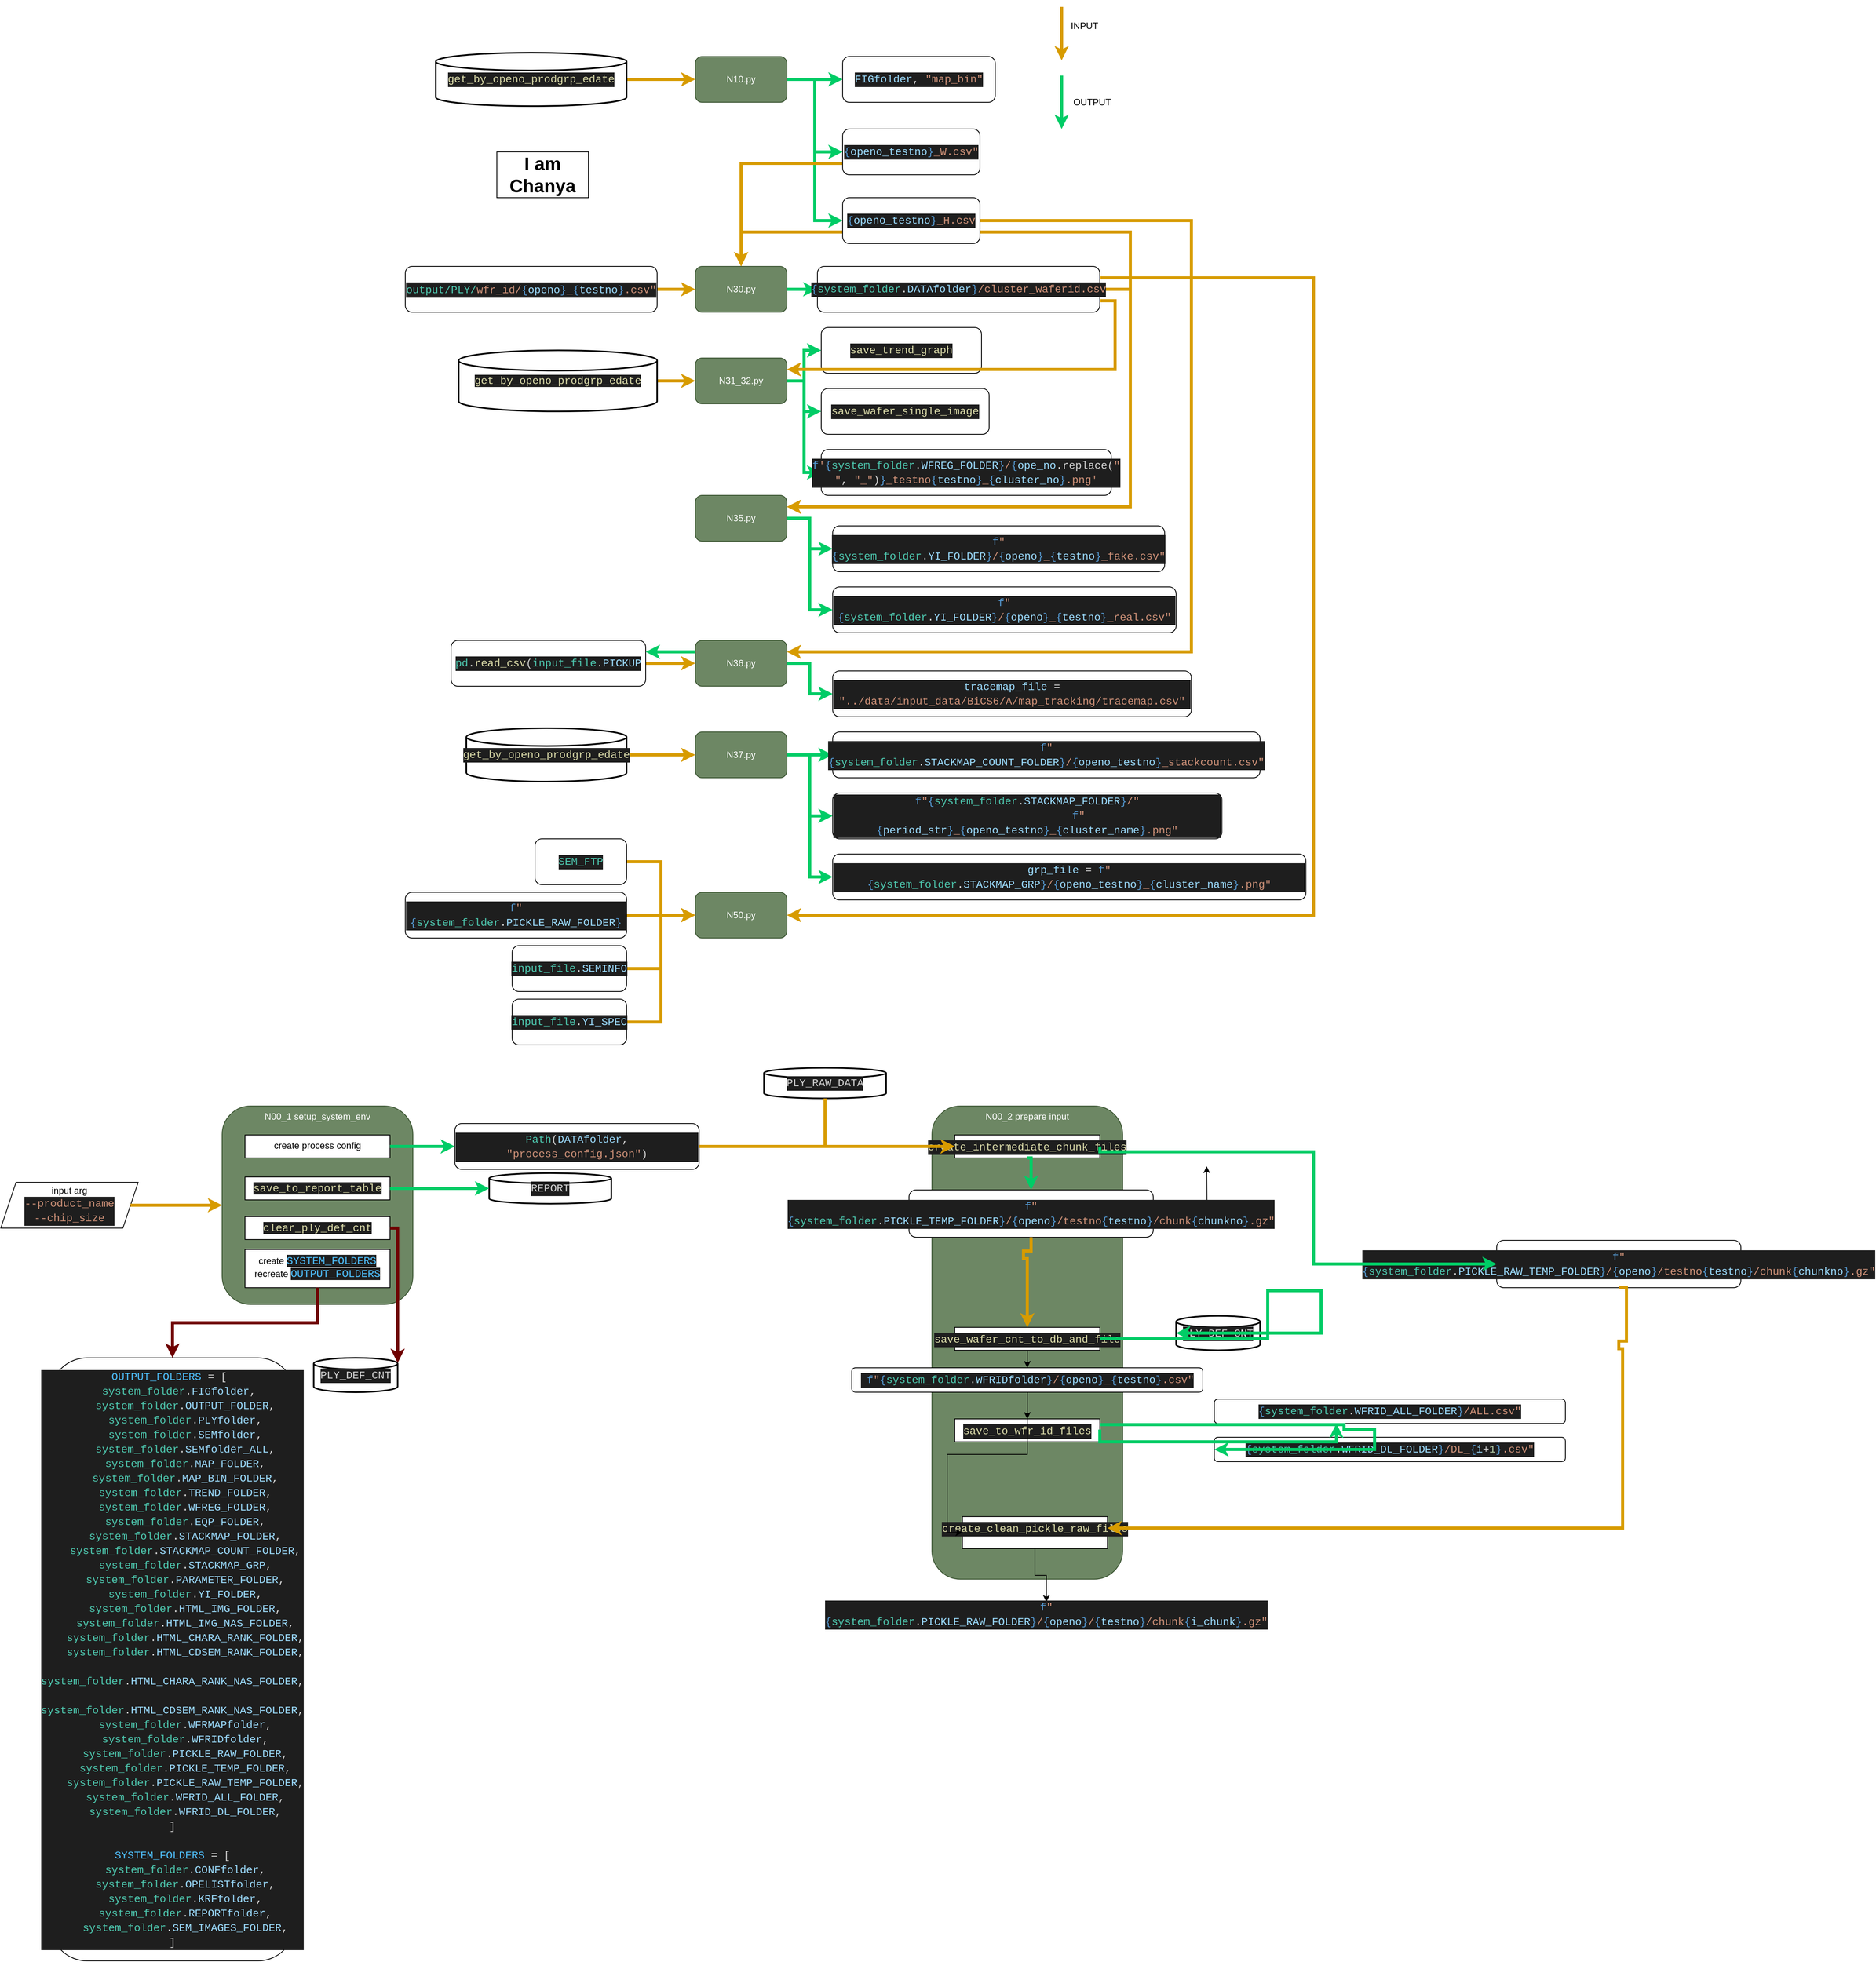<mxfile version="15.5.2" type="github">
  <diagram id="VvyrimytAG-wKTKuG2J-" name="Page-1">
    <mxGraphModel dx="5190" dy="2410" grid="1" gridSize="10" guides="1" tooltips="1" connect="1" arrows="1" fold="1" page="1" pageScale="1" pageWidth="850" pageHeight="1100" math="0" shadow="0">
      <root>
        <mxCell id="0" />
        <mxCell id="1" parent="0" />
        <mxCell id="OczToB9WnRnwz5H18pkg-1" style="edgeStyle=orthogonalEdgeStyle;rounded=0;orthogonalLoop=1;jettySize=auto;html=1;exitX=1;exitY=0.5;exitDx=0;exitDy=0;entryX=0;entryY=0.5;entryDx=0;entryDy=0;strokeColor=#00CC66;strokeWidth=4;" parent="1" source="OczToB9WnRnwz5H18pkg-4" target="OczToB9WnRnwz5H18pkg-17" edge="1">
          <mxGeometry relative="1" as="geometry" />
        </mxCell>
        <mxCell id="OczToB9WnRnwz5H18pkg-2" style="edgeStyle=orthogonalEdgeStyle;rounded=0;orthogonalLoop=1;jettySize=auto;html=1;exitX=1;exitY=0.5;exitDx=0;exitDy=0;entryX=0;entryY=0.5;entryDx=0;entryDy=0;strokeColor=#00CC66;strokeWidth=4;" parent="1" source="OczToB9WnRnwz5H18pkg-4" target="OczToB9WnRnwz5H18pkg-7" edge="1">
          <mxGeometry relative="1" as="geometry" />
        </mxCell>
        <mxCell id="OczToB9WnRnwz5H18pkg-3" style="edgeStyle=orthogonalEdgeStyle;rounded=0;orthogonalLoop=1;jettySize=auto;html=1;exitX=1;exitY=0.5;exitDx=0;exitDy=0;entryX=0;entryY=0.5;entryDx=0;entryDy=0;strokeColor=#00CC66;strokeWidth=4;" parent="1" source="OczToB9WnRnwz5H18pkg-4" target="OczToB9WnRnwz5H18pkg-11" edge="1">
          <mxGeometry relative="1" as="geometry" />
        </mxCell>
        <mxCell id="OczToB9WnRnwz5H18pkg-4" value="N10.py" style="rounded=1;whiteSpace=wrap;html=1;fillColor=#6d8764;strokeColor=#3A5431;fontColor=#ffffff;" parent="1" vertex="1">
          <mxGeometry x="260" y="105" width="120" height="60" as="geometry" />
        </mxCell>
        <mxCell id="OczToB9WnRnwz5H18pkg-5" style="edgeStyle=orthogonalEdgeStyle;rounded=0;orthogonalLoop=1;jettySize=auto;html=1;fillColor=#ffe6cc;strokeColor=#D79B00;strokeWidth=4;" parent="1" edge="1">
          <mxGeometry relative="1" as="geometry">
            <mxPoint x="740" y="40" as="sourcePoint" />
            <mxPoint x="740" y="110" as="targetPoint" />
            <Array as="points">
              <mxPoint x="740" y="70" />
              <mxPoint x="740" y="70" />
            </Array>
          </mxGeometry>
        </mxCell>
        <mxCell id="OczToB9WnRnwz5H18pkg-6" style="edgeStyle=orthogonalEdgeStyle;rounded=0;orthogonalLoop=1;jettySize=auto;html=1;exitX=0;exitY=0.75;exitDx=0;exitDy=0;entryX=0.5;entryY=0;entryDx=0;entryDy=0;strokeColor=#D79B00;strokeWidth=4;" parent="1" source="OczToB9WnRnwz5H18pkg-7" target="OczToB9WnRnwz5H18pkg-14" edge="1">
          <mxGeometry relative="1" as="geometry" />
        </mxCell>
        <mxCell id="OczToB9WnRnwz5H18pkg-7" value="&lt;div style=&quot;color: rgb(212 , 212 , 212) ; background-color: rgb(30 , 30 , 30) ; font-family: &amp;#34;consolas&amp;#34; , &amp;#34;courier new&amp;#34; , monospace ; font-size: 14px ; line-height: 19px&quot;&gt;&lt;span style=&quot;color: #569cd6&quot;&gt;{&lt;/span&gt;&lt;span style=&quot;color: #9cdcfe&quot;&gt;openo_testno&lt;/span&gt;&lt;span style=&quot;color: #569cd6&quot;&gt;}&lt;/span&gt;&lt;span style=&quot;color: #ce9178&quot;&gt;_W.csv&quot;&lt;/span&gt;&lt;/div&gt;" style="rounded=1;whiteSpace=wrap;html=1;" parent="1" vertex="1">
          <mxGeometry x="453" y="200" width="180" height="60" as="geometry" />
        </mxCell>
        <mxCell id="OczToB9WnRnwz5H18pkg-8" style="edgeStyle=orthogonalEdgeStyle;rounded=0;orthogonalLoop=1;jettySize=auto;html=1;exitX=0;exitY=0.75;exitDx=0;exitDy=0;entryX=0.5;entryY=0;entryDx=0;entryDy=0;strokeColor=#D79B00;strokeWidth=4;" parent="1" source="OczToB9WnRnwz5H18pkg-11" target="OczToB9WnRnwz5H18pkg-14" edge="1">
          <mxGeometry relative="1" as="geometry" />
        </mxCell>
        <mxCell id="OczToB9WnRnwz5H18pkg-9" style="edgeStyle=orthogonalEdgeStyle;rounded=0;orthogonalLoop=1;jettySize=auto;html=1;exitX=1;exitY=0.75;exitDx=0;exitDy=0;entryX=1;entryY=0.25;entryDx=0;entryDy=0;strokeColor=#D79B00;strokeWidth=4;" parent="1" source="OczToB9WnRnwz5H18pkg-11" target="OczToB9WnRnwz5H18pkg-42" edge="1">
          <mxGeometry relative="1" as="geometry">
            <Array as="points">
              <mxPoint x="830" y="335" />
              <mxPoint x="830" y="695" />
            </Array>
          </mxGeometry>
        </mxCell>
        <mxCell id="OczToB9WnRnwz5H18pkg-10" style="edgeStyle=orthogonalEdgeStyle;rounded=0;orthogonalLoop=1;jettySize=auto;html=1;exitX=1;exitY=0.5;exitDx=0;exitDy=0;entryX=1;entryY=0.25;entryDx=0;entryDy=0;strokeColor=#D79B00;strokeWidth=4;" parent="1" source="OczToB9WnRnwz5H18pkg-11" target="OczToB9WnRnwz5H18pkg-45" edge="1">
          <mxGeometry relative="1" as="geometry">
            <Array as="points">
              <mxPoint x="910" y="320" />
              <mxPoint x="910" y="885" />
            </Array>
          </mxGeometry>
        </mxCell>
        <mxCell id="OczToB9WnRnwz5H18pkg-11" value="&lt;div style=&quot;color: rgb(212 , 212 , 212) ; background-color: rgb(30 , 30 , 30) ; font-family: &amp;#34;consolas&amp;#34; , &amp;#34;courier new&amp;#34; , monospace ; font-size: 14px ; line-height: 19px&quot;&gt;&lt;div style=&quot;font-family: &amp;#34;consolas&amp;#34; , &amp;#34;courier new&amp;#34; , monospace ; line-height: 19px&quot;&gt;&lt;span style=&quot;color: #569cd6&quot;&gt;{&lt;/span&gt;&lt;span style=&quot;color: #9cdcfe&quot;&gt;openo_testno&lt;/span&gt;&lt;span style=&quot;color: #569cd6&quot;&gt;}&lt;/span&gt;&lt;span style=&quot;color: #ce9178&quot;&gt;_H.csv&lt;/span&gt;&lt;/div&gt;&lt;/div&gt;" style="rounded=1;whiteSpace=wrap;html=1;" parent="1" vertex="1">
          <mxGeometry x="453" y="290" width="180" height="60" as="geometry" />
        </mxCell>
        <mxCell id="OczToB9WnRnwz5H18pkg-12" style="edgeStyle=orthogonalEdgeStyle;rounded=0;orthogonalLoop=1;jettySize=auto;html=1;fillColor=#ffe6cc;strokeColor=#00CC66;strokeWidth=4;" parent="1" edge="1">
          <mxGeometry relative="1" as="geometry">
            <mxPoint x="740" y="130" as="sourcePoint" />
            <mxPoint x="740" y="200" as="targetPoint" />
            <Array as="points">
              <mxPoint x="740" y="180" />
              <mxPoint x="740" y="180" />
            </Array>
          </mxGeometry>
        </mxCell>
        <mxCell id="OczToB9WnRnwz5H18pkg-13" style="edgeStyle=orthogonalEdgeStyle;rounded=0;orthogonalLoop=1;jettySize=auto;html=1;exitX=1;exitY=0.5;exitDx=0;exitDy=0;entryX=0;entryY=0.5;entryDx=0;entryDy=0;strokeColor=#00CC66;strokeWidth=4;" parent="1" source="OczToB9WnRnwz5H18pkg-14" target="OczToB9WnRnwz5H18pkg-39" edge="1">
          <mxGeometry relative="1" as="geometry" />
        </mxCell>
        <mxCell id="OczToB9WnRnwz5H18pkg-14" value="N30.py" style="rounded=1;whiteSpace=wrap;html=1;fillColor=#6d8764;strokeColor=#3A5431;fontColor=#ffffff;" parent="1" vertex="1">
          <mxGeometry x="260" y="380" width="120" height="60" as="geometry" />
        </mxCell>
        <mxCell id="OczToB9WnRnwz5H18pkg-15" style="edgeStyle=orthogonalEdgeStyle;rounded=0;orthogonalLoop=1;jettySize=auto;html=1;strokeColor=#D79B00;strokeWidth=4;" parent="1" source="OczToB9WnRnwz5H18pkg-16" target="OczToB9WnRnwz5H18pkg-14" edge="1">
          <mxGeometry relative="1" as="geometry" />
        </mxCell>
        <mxCell id="OczToB9WnRnwz5H18pkg-16" value="&lt;div style=&quot;background-color: rgb(30 , 30 , 30) ; font-size: 14px ; line-height: 19px&quot;&gt;&lt;font color=&quot;#4ec9b0&quot; face=&quot;consolas, courier new, monospace&quot;&gt;output/PLY/&lt;/font&gt;&lt;span style=&quot;color: rgb(206 , 145 , 120) ; font-family: &amp;#34;consolas&amp;#34; , &amp;#34;courier new&amp;#34; , monospace&quot;&gt;wfr_id&lt;/span&gt;&lt;span style=&quot;color: rgb(206 , 145 , 120) ; font-family: &amp;#34;consolas&amp;#34; , &amp;#34;courier new&amp;#34; , monospace&quot;&gt;/&lt;/span&gt;&lt;span style=&quot;color: rgb(86 , 156 , 214) ; font-family: &amp;#34;consolas&amp;#34; , &amp;#34;courier new&amp;#34; , monospace&quot;&gt;{&lt;/span&gt;&lt;span style=&quot;color: rgb(156 , 220 , 254) ; font-family: &amp;#34;consolas&amp;#34; , &amp;#34;courier new&amp;#34; , monospace&quot;&gt;openo&lt;/span&gt;&lt;span style=&quot;color: rgb(86 , 156 , 214) ; font-family: &amp;#34;consolas&amp;#34; , &amp;#34;courier new&amp;#34; , monospace&quot;&gt;}&lt;/span&gt;&lt;span style=&quot;color: rgb(206 , 145 , 120) ; font-family: &amp;#34;consolas&amp;#34; , &amp;#34;courier new&amp;#34; , monospace&quot;&gt;_&lt;/span&gt;&lt;span style=&quot;color: rgb(86 , 156 , 214) ; font-family: &amp;#34;consolas&amp;#34; , &amp;#34;courier new&amp;#34; , monospace&quot;&gt;{&lt;/span&gt;&lt;span style=&quot;color: rgb(156 , 220 , 254) ; font-family: &amp;#34;consolas&amp;#34; , &amp;#34;courier new&amp;#34; , monospace&quot;&gt;testno&lt;/span&gt;&lt;span style=&quot;color: rgb(86 , 156 , 214) ; font-family: &amp;#34;consolas&amp;#34; , &amp;#34;courier new&amp;#34; , monospace&quot;&gt;}&lt;/span&gt;&lt;span style=&quot;color: rgb(206 , 145 , 120) ; font-family: &amp;#34;consolas&amp;#34; , &amp;#34;courier new&amp;#34; , monospace&quot;&gt;.csv&quot;&lt;/span&gt;&lt;/div&gt;" style="rounded=1;whiteSpace=wrap;html=1;" parent="1" vertex="1">
          <mxGeometry x="-120" y="380" width="330" height="60" as="geometry" />
        </mxCell>
        <mxCell id="OczToB9WnRnwz5H18pkg-17" value="&lt;div style=&quot;color: rgb(212 , 212 , 212) ; background-color: rgb(30 , 30 , 30) ; font-family: &amp;#34;consolas&amp;#34; , &amp;#34;courier new&amp;#34; , monospace ; font-size: 14px ; line-height: 19px&quot;&gt;&lt;span style=&quot;color: #9cdcfe&quot;&gt;FIGfolder&lt;/span&gt;, &lt;span style=&quot;color: #ce9178&quot;&gt;&quot;map_bin&quot;&lt;/span&gt;&lt;/div&gt;" style="rounded=1;whiteSpace=wrap;html=1;" parent="1" vertex="1">
          <mxGeometry x="453" y="105" width="200" height="60" as="geometry" />
        </mxCell>
        <mxCell id="OczToB9WnRnwz5H18pkg-18" style="edgeStyle=orthogonalEdgeStyle;rounded=0;orthogonalLoop=1;jettySize=auto;html=1;exitX=1;exitY=0.5;exitDx=0;exitDy=0;exitPerimeter=0;entryX=0;entryY=0.5;entryDx=0;entryDy=0;strokeColor=#D79B00;strokeWidth=4;" parent="1" source="OczToB9WnRnwz5H18pkg-19" target="OczToB9WnRnwz5H18pkg-4" edge="1">
          <mxGeometry relative="1" as="geometry" />
        </mxCell>
        <mxCell id="OczToB9WnRnwz5H18pkg-19" value="&lt;div style=&quot;color: rgb(212 , 212 , 212) ; background-color: rgb(30 , 30 , 30) ; font-family: &amp;#34;consolas&amp;#34; , &amp;#34;courier new&amp;#34; , monospace ; font-size: 14px ; line-height: 19px&quot;&gt;&lt;span style=&quot;color: #dcdcaa&quot;&gt;get_by_openo_prodgrp_edate&lt;/span&gt;&lt;/div&gt;" style="strokeWidth=2;html=1;shape=mxgraph.flowchart.database;whiteSpace=wrap;" parent="1" vertex="1">
          <mxGeometry x="-80" y="100" width="250" height="70" as="geometry" />
        </mxCell>
        <mxCell id="OczToB9WnRnwz5H18pkg-20" style="edgeStyle=orthogonalEdgeStyle;rounded=0;orthogonalLoop=1;jettySize=auto;html=1;exitX=1;exitY=0.5;exitDx=0;exitDy=0;exitPerimeter=0;entryX=0;entryY=0.5;entryDx=0;entryDy=0;strokeColor=#D79B00;strokeWidth=4;" parent="1" source="OczToB9WnRnwz5H18pkg-21" target="OczToB9WnRnwz5H18pkg-25" edge="1">
          <mxGeometry relative="1" as="geometry" />
        </mxCell>
        <mxCell id="OczToB9WnRnwz5H18pkg-21" value="&lt;span style=&quot;color: rgb(220 , 220 , 170) ; font-family: &amp;#34;consolas&amp;#34; , &amp;#34;courier new&amp;#34; , monospace ; font-size: 14px ; background-color: rgb(30 , 30 , 30)&quot;&gt;get_by_openo_prodgrp_edate&lt;/span&gt;" style="strokeWidth=2;html=1;shape=mxgraph.flowchart.database;whiteSpace=wrap;" parent="1" vertex="1">
          <mxGeometry x="-50" y="490" width="260" height="80" as="geometry" />
        </mxCell>
        <mxCell id="OczToB9WnRnwz5H18pkg-22" style="edgeStyle=orthogonalEdgeStyle;rounded=0;orthogonalLoop=1;jettySize=auto;html=1;exitX=1;exitY=0.5;exitDx=0;exitDy=0;entryX=0;entryY=0.5;entryDx=0;entryDy=0;strokeColor=#00CC66;strokeWidth=4;" parent="1" source="OczToB9WnRnwz5H18pkg-25" target="OczToB9WnRnwz5H18pkg-26" edge="1">
          <mxGeometry relative="1" as="geometry" />
        </mxCell>
        <mxCell id="OczToB9WnRnwz5H18pkg-23" style="edgeStyle=orthogonalEdgeStyle;rounded=0;orthogonalLoop=1;jettySize=auto;html=1;exitX=1;exitY=0.5;exitDx=0;exitDy=0;entryX=0;entryY=0.5;entryDx=0;entryDy=0;strokeColor=#00CC66;strokeWidth=4;" parent="1" source="OczToB9WnRnwz5H18pkg-25" target="OczToB9WnRnwz5H18pkg-28" edge="1">
          <mxGeometry relative="1" as="geometry" />
        </mxCell>
        <mxCell id="OczToB9WnRnwz5H18pkg-24" style="edgeStyle=orthogonalEdgeStyle;rounded=0;orthogonalLoop=1;jettySize=auto;html=1;exitX=1;exitY=0.5;exitDx=0;exitDy=0;entryX=0;entryY=0.5;entryDx=0;entryDy=0;strokeColor=#00CC66;strokeWidth=4;" parent="1" source="OczToB9WnRnwz5H18pkg-25" target="OczToB9WnRnwz5H18pkg-27" edge="1">
          <mxGeometry relative="1" as="geometry" />
        </mxCell>
        <mxCell id="OczToB9WnRnwz5H18pkg-25" value="N31_32.py" style="rounded=1;whiteSpace=wrap;html=1;fillColor=#6d8764;fontColor=#ffffff;strokeColor=#3A5431;" parent="1" vertex="1">
          <mxGeometry x="260" y="500" width="120" height="60" as="geometry" />
        </mxCell>
        <mxCell id="OczToB9WnRnwz5H18pkg-26" value="&lt;div style=&quot;color: rgb(212 , 212 , 212) ; background-color: rgb(30 , 30 , 30) ; font-family: &amp;#34;consolas&amp;#34; , &amp;#34;courier new&amp;#34; , monospace ; font-size: 14px ; line-height: 19px&quot;&gt;&lt;span style=&quot;color: #dcdcaa&quot;&gt;save_trend_graph&lt;/span&gt;&lt;/div&gt;" style="rounded=1;whiteSpace=wrap;html=1;" parent="1" vertex="1">
          <mxGeometry x="425" y="460" width="210" height="60" as="geometry" />
        </mxCell>
        <mxCell id="OczToB9WnRnwz5H18pkg-27" value="&lt;div style=&quot;color: rgb(212 , 212 , 212) ; background-color: rgb(30 , 30 , 30) ; font-family: &amp;#34;consolas&amp;#34; , &amp;#34;courier new&amp;#34; , monospace ; font-size: 14px ; line-height: 19px&quot;&gt;&lt;span style=&quot;color: #569cd6&quot;&gt;f&lt;/span&gt;&lt;span style=&quot;color: #ce9178&quot;&gt;&#39;&lt;/span&gt;&lt;span style=&quot;color: #569cd6&quot;&gt;{&lt;/span&gt;&lt;span style=&quot;color: #4ec9b0&quot;&gt;system_folder&lt;/span&gt;.&lt;span style=&quot;color: #9cdcfe&quot;&gt;WFREG_FOLDER&lt;/span&gt;&lt;span style=&quot;color: #569cd6&quot;&gt;}&lt;/span&gt;&lt;span style=&quot;color: #ce9178&quot;&gt;/&lt;/span&gt;&lt;span style=&quot;color: #569cd6&quot;&gt;{&lt;/span&gt;&lt;span style=&quot;color: #9cdcfe&quot;&gt;ope_no&lt;/span&gt;.replace(&lt;span style=&quot;color: #ce9178&quot;&gt;&quot; &quot;&lt;/span&gt;, &lt;span style=&quot;color: #ce9178&quot;&gt;&quot;_&quot;&lt;/span&gt;)&lt;span style=&quot;color: #569cd6&quot;&gt;}&lt;/span&gt;&lt;span style=&quot;color: #ce9178&quot;&gt;_testno&lt;/span&gt;&lt;span style=&quot;color: #569cd6&quot;&gt;{&lt;/span&gt;&lt;span style=&quot;color: #9cdcfe&quot;&gt;testno&lt;/span&gt;&lt;span style=&quot;color: #569cd6&quot;&gt;}&lt;/span&gt;&lt;span style=&quot;color: #ce9178&quot;&gt;_&lt;/span&gt;&lt;span style=&quot;color: #569cd6&quot;&gt;{&lt;/span&gt;&lt;span style=&quot;color: #9cdcfe&quot;&gt;cluster_no&lt;/span&gt;&lt;span style=&quot;color: #569cd6&quot;&gt;}&lt;/span&gt;&lt;span style=&quot;color: #ce9178&quot;&gt;.png&#39;&lt;/span&gt;&lt;/div&gt;" style="rounded=1;whiteSpace=wrap;html=1;" parent="1" vertex="1">
          <mxGeometry x="425" y="620" width="380" height="60" as="geometry" />
        </mxCell>
        <mxCell id="OczToB9WnRnwz5H18pkg-28" value="&lt;div style=&quot;color: rgb(212 , 212 , 212) ; background-color: rgb(30 , 30 , 30) ; font-family: &amp;#34;consolas&amp;#34; , &amp;#34;courier new&amp;#34; , monospace ; font-size: 14px ; line-height: 19px&quot;&gt;&lt;span style=&quot;color: #dcdcaa&quot;&gt;save_wafer_single_image&lt;/span&gt;&lt;/div&gt;" style="rounded=1;whiteSpace=wrap;html=1;" parent="1" vertex="1">
          <mxGeometry x="425" y="540" width="220" height="60" as="geometry" />
        </mxCell>
        <mxCell id="OczToB9WnRnwz5H18pkg-29" value="&lt;div style=&quot;color: rgb(212 , 212 , 212) ; background-color: rgb(30 , 30 , 30) ; font-family: &amp;#34;consolas&amp;#34; , &amp;#34;courier new&amp;#34; , monospace ; font-size: 14px ; line-height: 19px&quot;&gt;&lt;span style=&quot;color: #569cd6&quot;&gt;f&lt;/span&gt;&lt;span style=&quot;color: #ce9178&quot;&gt;&quot;&lt;/span&gt;&lt;span style=&quot;color: #569cd6&quot;&gt;{&lt;/span&gt;&lt;span style=&quot;color: #4ec9b0&quot;&gt;system_folder&lt;/span&gt;.&lt;span style=&quot;color: #9cdcfe&quot;&gt;YI_FOLDER&lt;/span&gt;&lt;span style=&quot;color: #569cd6&quot;&gt;}&lt;/span&gt;&lt;span style=&quot;color: #ce9178&quot;&gt;/&lt;/span&gt;&lt;span style=&quot;color: #569cd6&quot;&gt;{&lt;/span&gt;&lt;span style=&quot;color: #9cdcfe&quot;&gt;openo&lt;/span&gt;&lt;span style=&quot;color: #569cd6&quot;&gt;}&lt;/span&gt;&lt;span style=&quot;color: #ce9178&quot;&gt;_&lt;/span&gt;&lt;span style=&quot;color: #569cd6&quot;&gt;{&lt;/span&gt;&lt;span style=&quot;color: #9cdcfe&quot;&gt;testno&lt;/span&gt;&lt;span style=&quot;color: #569cd6&quot;&gt;}&lt;/span&gt;&lt;span style=&quot;color: #ce9178&quot;&gt;_real.csv&quot;&lt;/span&gt;&lt;/div&gt;" style="rounded=1;whiteSpace=wrap;html=1;" parent="1" vertex="1">
          <mxGeometry x="440" y="800" width="450" height="60" as="geometry" />
        </mxCell>
        <mxCell id="OczToB9WnRnwz5H18pkg-30" value="&lt;div style=&quot;color: rgb(212 , 212 , 212) ; background-color: rgb(30 , 30 , 30) ; font-family: &amp;#34;consolas&amp;#34; , &amp;#34;courier new&amp;#34; , monospace ; font-size: 14px ; line-height: 19px&quot;&gt;&lt;span style=&quot;color: #569cd6&quot;&gt;f&lt;/span&gt;&lt;span style=&quot;color: #ce9178&quot;&gt;&quot;&lt;/span&gt;&lt;span style=&quot;color: #569cd6&quot;&gt;{&lt;/span&gt;&lt;span style=&quot;color: #4ec9b0&quot;&gt;system_folder&lt;/span&gt;.&lt;span style=&quot;color: #9cdcfe&quot;&gt;YI_FOLDER&lt;/span&gt;&lt;span style=&quot;color: #569cd6&quot;&gt;}&lt;/span&gt;&lt;span style=&quot;color: #ce9178&quot;&gt;/&lt;/span&gt;&lt;span style=&quot;color: #569cd6&quot;&gt;{&lt;/span&gt;&lt;span style=&quot;color: #9cdcfe&quot;&gt;openo&lt;/span&gt;&lt;span style=&quot;color: #569cd6&quot;&gt;}&lt;/span&gt;&lt;span style=&quot;color: #ce9178&quot;&gt;_&lt;/span&gt;&lt;span style=&quot;color: #569cd6&quot;&gt;{&lt;/span&gt;&lt;span style=&quot;color: #9cdcfe&quot;&gt;testno&lt;/span&gt;&lt;span style=&quot;color: #569cd6&quot;&gt;}&lt;/span&gt;&lt;span style=&quot;color: #ce9178&quot;&gt;_fake.csv&quot;&lt;/span&gt;&lt;/div&gt;" style="rounded=1;whiteSpace=wrap;html=1;" parent="1" vertex="1">
          <mxGeometry x="440" y="720" width="435" height="60" as="geometry" />
        </mxCell>
        <mxCell id="OczToB9WnRnwz5H18pkg-31" style="edgeStyle=orthogonalEdgeStyle;rounded=0;orthogonalLoop=1;jettySize=auto;html=1;exitX=1;exitY=0.5;exitDx=0;exitDy=0;entryX=0;entryY=0.5;entryDx=0;entryDy=0;strokeColor=#D79B00;strokeWidth=4;" parent="1" source="OczToB9WnRnwz5H18pkg-32" target="OczToB9WnRnwz5H18pkg-45" edge="1">
          <mxGeometry relative="1" as="geometry" />
        </mxCell>
        <mxCell id="OczToB9WnRnwz5H18pkg-32" value="&#xa;&#xa;&lt;div style=&quot;color: rgb(212, 212, 212); background-color: rgb(30, 30, 30); font-family: consolas, &amp;quot;courier new&amp;quot;, monospace; font-weight: normal; font-size: 14px; line-height: 19px;&quot;&gt;&lt;div&gt;&lt;span style=&quot;color: #4ec9b0&quot;&gt;pd&lt;/span&gt;&lt;span style=&quot;color: #d4d4d4&quot;&gt;.&lt;/span&gt;&lt;span style=&quot;color: #dcdcaa&quot;&gt;read_csv&lt;/span&gt;&lt;span style=&quot;color: #d4d4d4&quot;&gt;(&lt;/span&gt;&lt;span style=&quot;color: #4ec9b0&quot;&gt;input_file&lt;/span&gt;&lt;span style=&quot;color: #d4d4d4&quot;&gt;.&lt;/span&gt;&lt;span style=&quot;color: #9cdcfe&quot;&gt;PICKUP&lt;/span&gt;&lt;/div&gt;&lt;/div&gt;&#xa;&#xa;" style="rounded=1;whiteSpace=wrap;html=1;" parent="1" vertex="1">
          <mxGeometry x="-60" y="870" width="255" height="60" as="geometry" />
        </mxCell>
        <mxCell id="OczToB9WnRnwz5H18pkg-33" value="&lt;div style=&quot;color: rgb(212 , 212 , 212) ; background-color: rgb(30 , 30 , 30) ; font-family: &amp;#34;consolas&amp;#34; , &amp;#34;courier new&amp;#34; , monospace ; font-size: 14px ; line-height: 19px&quot;&gt;&lt;span style=&quot;color: #9cdcfe&quot;&gt;tracemap_file&lt;/span&gt; = &lt;span style=&quot;color: #ce9178&quot;&gt;&quot;../data/input_data/BiCS6/A/map_tracking/tracemap.csv&quot;&lt;/span&gt;&lt;/div&gt;" style="rounded=1;whiteSpace=wrap;html=1;" parent="1" vertex="1">
          <mxGeometry x="440" y="910" width="470" height="60" as="geometry" />
        </mxCell>
        <mxCell id="OczToB9WnRnwz5H18pkg-34" value="INPUT" style="text;html=1;strokeColor=none;fillColor=none;align=center;verticalAlign=middle;whiteSpace=wrap;rounded=0;" parent="1" vertex="1">
          <mxGeometry x="740" y="50" width="60" height="30" as="geometry" />
        </mxCell>
        <mxCell id="OczToB9WnRnwz5H18pkg-35" value="OUTPUT" style="text;html=1;strokeColor=none;fillColor=none;align=center;verticalAlign=middle;whiteSpace=wrap;rounded=0;" parent="1" vertex="1">
          <mxGeometry x="750" y="150" width="60" height="30" as="geometry" />
        </mxCell>
        <mxCell id="OczToB9WnRnwz5H18pkg-36" style="edgeStyle=orthogonalEdgeStyle;rounded=0;orthogonalLoop=1;jettySize=auto;html=1;exitX=1;exitY=0.75;exitDx=0;exitDy=0;entryX=1;entryY=0.25;entryDx=0;entryDy=0;strokeColor=#D79B00;strokeWidth=4;" parent="1" source="OczToB9WnRnwz5H18pkg-39" target="OczToB9WnRnwz5H18pkg-25" edge="1">
          <mxGeometry relative="1" as="geometry">
            <Array as="points">
              <mxPoint x="810" y="425" />
              <mxPoint x="810" y="515" />
            </Array>
          </mxGeometry>
        </mxCell>
        <mxCell id="OczToB9WnRnwz5H18pkg-37" style="edgeStyle=orthogonalEdgeStyle;rounded=0;orthogonalLoop=1;jettySize=auto;html=1;exitX=1;exitY=0.5;exitDx=0;exitDy=0;entryX=1;entryY=0.25;entryDx=0;entryDy=0;strokeColor=#D79B00;strokeWidth=4;" parent="1" source="OczToB9WnRnwz5H18pkg-39" target="OczToB9WnRnwz5H18pkg-42" edge="1">
          <mxGeometry relative="1" as="geometry">
            <Array as="points">
              <mxPoint x="830" y="410" />
              <mxPoint x="830" y="695" />
            </Array>
          </mxGeometry>
        </mxCell>
        <mxCell id="OczToB9WnRnwz5H18pkg-38" style="edgeStyle=orthogonalEdgeStyle;rounded=0;orthogonalLoop=1;jettySize=auto;html=1;exitX=1;exitY=0.25;exitDx=0;exitDy=0;entryX=1;entryY=0.5;entryDx=0;entryDy=0;strokeColor=#D79B00;strokeWidth=4;" parent="1" source="OczToB9WnRnwz5H18pkg-39" target="OczToB9WnRnwz5H18pkg-55" edge="1">
          <mxGeometry relative="1" as="geometry">
            <Array as="points">
              <mxPoint x="1070" y="395" />
              <mxPoint x="1070" y="1230" />
            </Array>
          </mxGeometry>
        </mxCell>
        <mxCell id="OczToB9WnRnwz5H18pkg-39" value="&lt;div style=&quot;color: rgb(212 , 212 , 212) ; background-color: rgb(30 , 30 , 30) ; font-family: &amp;#34;consolas&amp;#34; , &amp;#34;courier new&amp;#34; , monospace ; font-size: 14px ; line-height: 19px&quot;&gt;&lt;span style=&quot;color: #569cd6&quot;&gt;{&lt;/span&gt;&lt;span style=&quot;color: #4ec9b0&quot;&gt;system_folder&lt;/span&gt;.&lt;span style=&quot;color: #9cdcfe&quot;&gt;DATAfolder&lt;/span&gt;&lt;span style=&quot;color: #569cd6&quot;&gt;}&lt;/span&gt;&lt;span style=&quot;color: #ce9178&quot;&gt;/cluster_waferid.csv&lt;/span&gt;&lt;/div&gt;" style="rounded=1;whiteSpace=wrap;html=1;" parent="1" vertex="1">
          <mxGeometry x="420" y="380" width="370" height="60" as="geometry" />
        </mxCell>
        <mxCell id="OczToB9WnRnwz5H18pkg-40" style="edgeStyle=orthogonalEdgeStyle;rounded=0;orthogonalLoop=1;jettySize=auto;html=1;exitX=1;exitY=0.5;exitDx=0;exitDy=0;entryX=0;entryY=0.5;entryDx=0;entryDy=0;strokeColor=#00CC66;strokeWidth=4;" parent="1" source="OczToB9WnRnwz5H18pkg-42" target="OczToB9WnRnwz5H18pkg-30" edge="1">
          <mxGeometry relative="1" as="geometry" />
        </mxCell>
        <mxCell id="OczToB9WnRnwz5H18pkg-41" style="edgeStyle=orthogonalEdgeStyle;rounded=0;orthogonalLoop=1;jettySize=auto;html=1;exitX=1;exitY=0.5;exitDx=0;exitDy=0;entryX=0;entryY=0.5;entryDx=0;entryDy=0;strokeColor=#00CC66;strokeWidth=4;" parent="1" source="OczToB9WnRnwz5H18pkg-42" target="OczToB9WnRnwz5H18pkg-29" edge="1">
          <mxGeometry relative="1" as="geometry" />
        </mxCell>
        <mxCell id="OczToB9WnRnwz5H18pkg-42" value="N35.py" style="rounded=1;whiteSpace=wrap;html=1;fillColor=#6d8764;fontColor=#ffffff;strokeColor=#3A5431;" parent="1" vertex="1">
          <mxGeometry x="260" y="680" width="120" height="60" as="geometry" />
        </mxCell>
        <mxCell id="OczToB9WnRnwz5H18pkg-43" style="edgeStyle=orthogonalEdgeStyle;rounded=0;orthogonalLoop=1;jettySize=auto;html=1;exitX=0;exitY=0.25;exitDx=0;exitDy=0;entryX=1;entryY=0.25;entryDx=0;entryDy=0;strokeColor=#00CC66;strokeWidth=4;" parent="1" source="OczToB9WnRnwz5H18pkg-45" target="OczToB9WnRnwz5H18pkg-32" edge="1">
          <mxGeometry relative="1" as="geometry" />
        </mxCell>
        <mxCell id="OczToB9WnRnwz5H18pkg-44" style="edgeStyle=orthogonalEdgeStyle;rounded=0;orthogonalLoop=1;jettySize=auto;html=1;exitX=1;exitY=0.5;exitDx=0;exitDy=0;entryX=0;entryY=0.5;entryDx=0;entryDy=0;strokeColor=#00CC66;strokeWidth=4;" parent="1" source="OczToB9WnRnwz5H18pkg-45" target="OczToB9WnRnwz5H18pkg-33" edge="1">
          <mxGeometry relative="1" as="geometry" />
        </mxCell>
        <mxCell id="OczToB9WnRnwz5H18pkg-45" value="N36.py" style="rounded=1;whiteSpace=wrap;html=1;fillColor=#6d8764;fontColor=#ffffff;strokeColor=#3A5431;" parent="1" vertex="1">
          <mxGeometry x="260" y="870" width="120" height="60" as="geometry" />
        </mxCell>
        <mxCell id="OczToB9WnRnwz5H18pkg-46" style="edgeStyle=orthogonalEdgeStyle;rounded=0;orthogonalLoop=1;jettySize=auto;html=1;exitX=1;exitY=0.5;exitDx=0;exitDy=0;entryX=0;entryY=0.5;entryDx=0;entryDy=0;strokeColor=#00CC66;strokeWidth=4;" parent="1" source="OczToB9WnRnwz5H18pkg-49" target="OczToB9WnRnwz5H18pkg-52" edge="1">
          <mxGeometry relative="1" as="geometry" />
        </mxCell>
        <mxCell id="OczToB9WnRnwz5H18pkg-47" style="edgeStyle=orthogonalEdgeStyle;rounded=0;orthogonalLoop=1;jettySize=auto;html=1;exitX=1;exitY=0.5;exitDx=0;exitDy=0;entryX=0;entryY=0.5;entryDx=0;entryDy=0;strokeColor=#00CC66;strokeWidth=4;" parent="1" source="OczToB9WnRnwz5H18pkg-49" target="OczToB9WnRnwz5H18pkg-53" edge="1">
          <mxGeometry relative="1" as="geometry" />
        </mxCell>
        <mxCell id="OczToB9WnRnwz5H18pkg-48" style="edgeStyle=orthogonalEdgeStyle;rounded=0;orthogonalLoop=1;jettySize=auto;html=1;exitX=1;exitY=0.5;exitDx=0;exitDy=0;entryX=0;entryY=0.5;entryDx=0;entryDy=0;strokeColor=#00CC66;strokeWidth=4;" parent="1" source="OczToB9WnRnwz5H18pkg-49" target="OczToB9WnRnwz5H18pkg-54" edge="1">
          <mxGeometry relative="1" as="geometry" />
        </mxCell>
        <mxCell id="OczToB9WnRnwz5H18pkg-49" value="N37.py" style="rounded=1;whiteSpace=wrap;html=1;fillColor=#6d8764;fontColor=#ffffff;strokeColor=#3A5431;" parent="1" vertex="1">
          <mxGeometry x="260" y="990" width="120" height="60" as="geometry" />
        </mxCell>
        <mxCell id="OczToB9WnRnwz5H18pkg-50" style="edgeStyle=orthogonalEdgeStyle;rounded=0;orthogonalLoop=1;jettySize=auto;html=1;exitX=1;exitY=0.5;exitDx=0;exitDy=0;exitPerimeter=0;entryX=0;entryY=0.5;entryDx=0;entryDy=0;strokeColor=#D79B00;strokeWidth=4;" parent="1" source="OczToB9WnRnwz5H18pkg-51" target="OczToB9WnRnwz5H18pkg-49" edge="1">
          <mxGeometry relative="1" as="geometry" />
        </mxCell>
        <mxCell id="OczToB9WnRnwz5H18pkg-51" value="&lt;div style=&quot;color: rgb(212 , 212 , 212) ; background-color: rgb(30 , 30 , 30) ; font-family: &amp;#34;consolas&amp;#34; , &amp;#34;courier new&amp;#34; , monospace ; font-size: 14px ; line-height: 19px&quot;&gt;&lt;span style=&quot;color: #dcdcaa&quot;&gt;get_by_openo_prodgrp_edate&lt;/span&gt;&lt;/div&gt;" style="strokeWidth=2;html=1;shape=mxgraph.flowchart.database;whiteSpace=wrap;fillColor=#FFFFFF;" parent="1" vertex="1">
          <mxGeometry x="-40" y="985" width="210" height="70" as="geometry" />
        </mxCell>
        <mxCell id="OczToB9WnRnwz5H18pkg-52" value="&lt;div style=&quot;color: rgb(212 , 212 , 212) ; background-color: rgb(30 , 30 , 30) ; font-family: &amp;#34;consolas&amp;#34; , &amp;#34;courier new&amp;#34; , monospace ; font-size: 14px ; line-height: 19px&quot;&gt;&lt;span style=&quot;color: #569cd6&quot;&gt;f&lt;/span&gt;&lt;span style=&quot;color: #ce9178&quot;&gt;&quot;&lt;/span&gt;&lt;span style=&quot;color: #569cd6&quot;&gt;{&lt;/span&gt;&lt;span style=&quot;color: #4ec9b0&quot;&gt;system_folder&lt;/span&gt;.&lt;span style=&quot;color: #9cdcfe&quot;&gt;STACKMAP_COUNT_FOLDER&lt;/span&gt;&lt;span style=&quot;color: #569cd6&quot;&gt;}&lt;/span&gt;&lt;span style=&quot;color: #ce9178&quot;&gt;/&lt;/span&gt;&lt;span style=&quot;color: #569cd6&quot;&gt;{&lt;/span&gt;&lt;span style=&quot;color: #9cdcfe&quot;&gt;openo_testno&lt;/span&gt;&lt;span style=&quot;color: #569cd6&quot;&gt;}&lt;/span&gt;&lt;span style=&quot;color: #ce9178&quot;&gt;_stackcount.csv&quot;&lt;/span&gt;&lt;/div&gt;" style="rounded=1;whiteSpace=wrap;html=1;fillColor=#FFFFFF;" parent="1" vertex="1">
          <mxGeometry x="440" y="990" width="560" height="60" as="geometry" />
        </mxCell>
        <mxCell id="OczToB9WnRnwz5H18pkg-53" value="&lt;div style=&quot;color: rgb(212 , 212 , 212) ; background-color: rgb(30 , 30 , 30) ; font-family: &amp;#34;consolas&amp;#34; , &amp;#34;courier new&amp;#34; , monospace ; font-size: 14px ; line-height: 19px&quot;&gt;&lt;div&gt;&lt;span style=&quot;color: #569cd6&quot;&gt;f&lt;/span&gt;&lt;span style=&quot;color: #ce9178&quot;&gt;&quot;&lt;/span&gt;&lt;span style=&quot;color: #569cd6&quot;&gt;{&lt;/span&gt;&lt;span style=&quot;color: #4ec9b0&quot;&gt;system_folder&lt;/span&gt;.&lt;span style=&quot;color: #9cdcfe&quot;&gt;STACKMAP_FOLDER&lt;/span&gt;&lt;span style=&quot;color: #569cd6&quot;&gt;}&lt;/span&gt;&lt;span style=&quot;color: #ce9178&quot;&gt;/&quot;&lt;/span&gt;&lt;/div&gt;&lt;div&gt;&amp;nbsp; &amp;nbsp; &amp;nbsp; &amp;nbsp; &amp;nbsp; &amp;nbsp; &amp;nbsp; &amp;nbsp; &lt;span style=&quot;color: #569cd6&quot;&gt;f&lt;/span&gt;&lt;span style=&quot;color: #ce9178&quot;&gt;&quot;&lt;/span&gt;&lt;span style=&quot;color: #569cd6&quot;&gt;{&lt;/span&gt;&lt;span style=&quot;color: #9cdcfe&quot;&gt;period_str&lt;/span&gt;&lt;span style=&quot;color: #569cd6&quot;&gt;}&lt;/span&gt;&lt;span style=&quot;color: #ce9178&quot;&gt;_&lt;/span&gt;&lt;span style=&quot;color: #569cd6&quot;&gt;{&lt;/span&gt;&lt;span style=&quot;color: #9cdcfe&quot;&gt;openo_testno&lt;/span&gt;&lt;span style=&quot;color: #569cd6&quot;&gt;}&lt;/span&gt;&lt;span style=&quot;color: #ce9178&quot;&gt;_&lt;/span&gt;&lt;span style=&quot;color: #569cd6&quot;&gt;{&lt;/span&gt;&lt;span style=&quot;color: #9cdcfe&quot;&gt;cluster_name&lt;/span&gt;&lt;span style=&quot;color: #569cd6&quot;&gt;}&lt;/span&gt;&lt;span style=&quot;color: #ce9178&quot;&gt;.png&quot;&lt;/span&gt;&lt;/div&gt;&lt;/div&gt;" style="rounded=1;whiteSpace=wrap;html=1;fillColor=#FFFFFF;" parent="1" vertex="1">
          <mxGeometry x="440" y="1070" width="510" height="60" as="geometry" />
        </mxCell>
        <mxCell id="OczToB9WnRnwz5H18pkg-54" value="&#xa;&#xa;&lt;div style=&quot;color: rgb(212, 212, 212); background-color: rgb(30, 30, 30); font-family: consolas, &amp;quot;courier new&amp;quot;, monospace; font-weight: normal; font-size: 14px; line-height: 19px;&quot;&gt;&lt;div&gt;&lt;span style=&quot;color: #9cdcfe&quot;&gt;grp_file&lt;/span&gt;&lt;span style=&quot;color: #d4d4d4&quot;&gt; = &lt;/span&gt;&lt;span style=&quot;color: #569cd6&quot;&gt;f&lt;/span&gt;&lt;span style=&quot;color: #ce9178&quot;&gt;&quot;&lt;/span&gt;&lt;span style=&quot;color: #569cd6&quot;&gt;{&lt;/span&gt;&lt;span style=&quot;color: #4ec9b0&quot;&gt;system_folder&lt;/span&gt;&lt;span style=&quot;color: #d4d4d4&quot;&gt;.&lt;/span&gt;&lt;span style=&quot;color: #9cdcfe&quot;&gt;STACKMAP_GRP&lt;/span&gt;&lt;span style=&quot;color: #569cd6&quot;&gt;}&lt;/span&gt;&lt;span style=&quot;color: #ce9178&quot;&gt;/&lt;/span&gt;&lt;span style=&quot;color: #569cd6&quot;&gt;{&lt;/span&gt;&lt;span style=&quot;color: #9cdcfe&quot;&gt;openo_testno&lt;/span&gt;&lt;span style=&quot;color: #569cd6&quot;&gt;}&lt;/span&gt;&lt;span style=&quot;color: #ce9178&quot;&gt;_&lt;/span&gt;&lt;span style=&quot;color: #569cd6&quot;&gt;{&lt;/span&gt;&lt;span style=&quot;color: #9cdcfe&quot;&gt;cluster_name&lt;/span&gt;&lt;span style=&quot;color: #569cd6&quot;&gt;}&lt;/span&gt;&lt;span style=&quot;color: #ce9178&quot;&gt;.png&quot;&lt;/span&gt;&lt;/div&gt;&lt;/div&gt;&#xa;&#xa;" style="rounded=1;whiteSpace=wrap;html=1;fillColor=#FFFFFF;" parent="1" vertex="1">
          <mxGeometry x="440" y="1150" width="620" height="60" as="geometry" />
        </mxCell>
        <mxCell id="OczToB9WnRnwz5H18pkg-55" value="N50.py" style="rounded=1;whiteSpace=wrap;html=1;fillColor=#6d8764;fontColor=#ffffff;strokeColor=#3A5431;" parent="1" vertex="1">
          <mxGeometry x="260" y="1200" width="120" height="60" as="geometry" />
        </mxCell>
        <mxCell id="OczToB9WnRnwz5H18pkg-56" style="edgeStyle=orthogonalEdgeStyle;rounded=0;orthogonalLoop=1;jettySize=auto;html=1;exitX=1;exitY=0.5;exitDx=0;exitDy=0;entryX=0;entryY=0.5;entryDx=0;entryDy=0;strokeColor=#D79B00;strokeWidth=4;" parent="1" source="OczToB9WnRnwz5H18pkg-57" target="OczToB9WnRnwz5H18pkg-55" edge="1">
          <mxGeometry relative="1" as="geometry" />
        </mxCell>
        <mxCell id="OczToB9WnRnwz5H18pkg-57" value="&lt;div style=&quot;color: rgb(212 , 212 , 212) ; background-color: rgb(30 , 30 , 30) ; font-family: &amp;#34;consolas&amp;#34; , &amp;#34;courier new&amp;#34; , monospace ; font-size: 14px ; line-height: 19px&quot;&gt;&lt;span style=&quot;color: #569cd6&quot;&gt;f&lt;/span&gt;&lt;span style=&quot;color: #ce9178&quot;&gt;&quot;&lt;/span&gt;&lt;span style=&quot;color: #569cd6&quot;&gt;{&lt;/span&gt;&lt;span style=&quot;color: #4ec9b0&quot;&gt;system_folder&lt;/span&gt;.&lt;span style=&quot;color: #9cdcfe&quot;&gt;PICKLE_RAW_FOLDER&lt;/span&gt;&lt;span style=&quot;color: #569cd6&quot;&gt;}&lt;/span&gt;&lt;/div&gt;" style="rounded=1;whiteSpace=wrap;html=1;fillColor=#FFFFFF;" parent="1" vertex="1">
          <mxGeometry x="-120" y="1200" width="290" height="60" as="geometry" />
        </mxCell>
        <mxCell id="OczToB9WnRnwz5H18pkg-58" style="edgeStyle=orthogonalEdgeStyle;rounded=0;orthogonalLoop=1;jettySize=auto;html=1;exitX=1;exitY=0.5;exitDx=0;exitDy=0;entryX=0;entryY=0.5;entryDx=0;entryDy=0;strokeColor=#D79B00;strokeWidth=4;" parent="1" source="OczToB9WnRnwz5H18pkg-59" target="OczToB9WnRnwz5H18pkg-55" edge="1">
          <mxGeometry relative="1" as="geometry" />
        </mxCell>
        <mxCell id="OczToB9WnRnwz5H18pkg-59" value="&lt;div style=&quot;color: rgb(212 , 212 , 212) ; background-color: rgb(30 , 30 , 30) ; font-family: &amp;#34;consolas&amp;#34; , &amp;#34;courier new&amp;#34; , monospace ; font-size: 14px ; line-height: 19px&quot;&gt;&lt;span style=&quot;color: #4ec9b0&quot;&gt;SEM_FTP&lt;/span&gt;&lt;/div&gt;" style="rounded=1;whiteSpace=wrap;html=1;fillColor=#FFFFFF;" parent="1" vertex="1">
          <mxGeometry x="50" y="1130" width="120" height="60" as="geometry" />
        </mxCell>
        <mxCell id="OczToB9WnRnwz5H18pkg-60" style="edgeStyle=orthogonalEdgeStyle;rounded=0;orthogonalLoop=1;jettySize=auto;html=1;exitX=1;exitY=0.5;exitDx=0;exitDy=0;entryX=0;entryY=0.5;entryDx=0;entryDy=0;strokeColor=#D79B00;strokeWidth=4;" parent="1" source="OczToB9WnRnwz5H18pkg-61" target="OczToB9WnRnwz5H18pkg-55" edge="1">
          <mxGeometry relative="1" as="geometry" />
        </mxCell>
        <mxCell id="OczToB9WnRnwz5H18pkg-61" value="&lt;div style=&quot;color: rgb(212 , 212 , 212) ; background-color: rgb(30 , 30 , 30) ; font-family: &amp;#34;consolas&amp;#34; , &amp;#34;courier new&amp;#34; , monospace ; font-size: 14px ; line-height: 19px&quot;&gt;&lt;span style=&quot;color: #4ec9b0&quot;&gt;input_file&lt;/span&gt;.&lt;span style=&quot;color: #9cdcfe&quot;&gt;SEMINFO&lt;/span&gt;&lt;/div&gt;" style="rounded=1;whiteSpace=wrap;html=1;fillColor=#FFFFFF;" parent="1" vertex="1">
          <mxGeometry x="20" y="1270" width="150" height="60" as="geometry" />
        </mxCell>
        <mxCell id="OczToB9WnRnwz5H18pkg-62" style="edgeStyle=orthogonalEdgeStyle;rounded=0;orthogonalLoop=1;jettySize=auto;html=1;exitX=1;exitY=0.5;exitDx=0;exitDy=0;entryX=0;entryY=0.5;entryDx=0;entryDy=0;strokeWidth=4;strokeColor=#D79B00;" parent="1" source="OczToB9WnRnwz5H18pkg-63" target="OczToB9WnRnwz5H18pkg-55" edge="1">
          <mxGeometry relative="1" as="geometry" />
        </mxCell>
        <mxCell id="OczToB9WnRnwz5H18pkg-63" value="&lt;div style=&quot;color: rgb(212 , 212 , 212) ; background-color: rgb(30 , 30 , 30) ; font-family: &amp;#34;consolas&amp;#34; , &amp;#34;courier new&amp;#34; , monospace ; font-size: 14px ; line-height: 19px&quot;&gt;&lt;span style=&quot;color: #4ec9b0&quot;&gt;input_file&lt;/span&gt;.&lt;span style=&quot;color: #9cdcfe&quot;&gt;YI_SPEC&lt;/span&gt;&lt;/div&gt;" style="rounded=1;whiteSpace=wrap;html=1;" parent="1" vertex="1">
          <mxGeometry x="20" y="1340" width="150" height="60" as="geometry" />
        </mxCell>
        <mxCell id="F6dnI49IrdraLtRwle5G-1" value="I am Chanya" style="rounded=0;whiteSpace=wrap;html=1;fontStyle=1;fontSize=24;" parent="1" vertex="1">
          <mxGeometry y="230" width="120" height="60" as="geometry" />
        </mxCell>
        <mxCell id="Kx-1rA6FjvAt89l9Ajyq-1" value="N00_1 setup_system_env" style="rounded=1;whiteSpace=wrap;html=1;fillColor=#6d8764;strokeColor=#3A5431;fontColor=#ffffff;align=center;horizontal=1;verticalAlign=top;" vertex="1" parent="1">
          <mxGeometry x="-360" y="1480" width="250" height="260" as="geometry" />
        </mxCell>
        <mxCell id="Kx-1rA6FjvAt89l9Ajyq-2" value="&lt;div style=&quot;color: rgb(212 , 212 , 212) ; background-color: rgb(30 , 30 , 30) ; font-family: &amp;#34;consolas&amp;#34; , &amp;#34;courier new&amp;#34; , monospace ; font-size: 14px ; line-height: 19px&quot;&gt;&lt;div style=&quot;font-family: &amp;#34;consolas&amp;#34; , &amp;#34;courier new&amp;#34; , monospace ; line-height: 19px&quot;&gt;&lt;div&gt;&lt;span style=&quot;color: #4fc1ff&quot;&gt;OUTPUT_FOLDERS&lt;/span&gt; = [&amp;nbsp; &amp;nbsp;&amp;nbsp;&lt;span style=&quot;color: rgb(78 , 201 , 176)&quot;&gt;system_folder&lt;/span&gt;.&lt;span style=&quot;color: rgb(156 , 220 , 254)&quot;&gt;FIGfolder&lt;/span&gt;,&lt;/div&gt;&lt;div&gt;&amp;nbsp; &amp;nbsp; &lt;span style=&quot;color: #4ec9b0&quot;&gt;system_folder&lt;/span&gt;.&lt;span style=&quot;color: #9cdcfe&quot;&gt;OUTPUT_FOLDER&lt;/span&gt;,&lt;/div&gt;&lt;div&gt;&amp;nbsp; &amp;nbsp; &lt;span style=&quot;color: #4ec9b0&quot;&gt;system_folder&lt;/span&gt;.&lt;span style=&quot;color: #9cdcfe&quot;&gt;PLYfolder&lt;/span&gt;,&lt;/div&gt;&lt;div&gt;&amp;nbsp; &amp;nbsp; &lt;span style=&quot;color: #4ec9b0&quot;&gt;system_folder&lt;/span&gt;.&lt;span style=&quot;color: #9cdcfe&quot;&gt;SEMfolder&lt;/span&gt;,&lt;/div&gt;&lt;div&gt;&amp;nbsp; &amp;nbsp; &lt;span style=&quot;color: #4ec9b0&quot;&gt;system_folder&lt;/span&gt;.&lt;span style=&quot;color: #9cdcfe&quot;&gt;SEMfolder_ALL&lt;/span&gt;,&lt;/div&gt;&lt;div&gt;&amp;nbsp; &amp;nbsp; &lt;span style=&quot;color: #4ec9b0&quot;&gt;system_folder&lt;/span&gt;.&lt;span style=&quot;color: #9cdcfe&quot;&gt;MAP_FOLDER&lt;/span&gt;,&lt;/div&gt;&lt;div&gt;&amp;nbsp; &amp;nbsp; &lt;span style=&quot;color: #4ec9b0&quot;&gt;system_folder&lt;/span&gt;.&lt;span style=&quot;color: #9cdcfe&quot;&gt;MAP_BIN_FOLDER&lt;/span&gt;,&lt;/div&gt;&lt;div&gt;&amp;nbsp; &amp;nbsp; &lt;span style=&quot;color: #4ec9b0&quot;&gt;system_folder&lt;/span&gt;.&lt;span style=&quot;color: #9cdcfe&quot;&gt;TREND_FOLDER&lt;/span&gt;,&lt;/div&gt;&lt;div&gt;&amp;nbsp; &amp;nbsp; &lt;span style=&quot;color: #4ec9b0&quot;&gt;system_folder&lt;/span&gt;.&lt;span style=&quot;color: #9cdcfe&quot;&gt;WFREG_FOLDER&lt;/span&gt;,&lt;/div&gt;&lt;div&gt;&amp;nbsp; &amp;nbsp; &lt;span style=&quot;color: #4ec9b0&quot;&gt;system_folder&lt;/span&gt;.&lt;span style=&quot;color: #9cdcfe&quot;&gt;EQP_FOLDER&lt;/span&gt;,&lt;/div&gt;&lt;div&gt;&amp;nbsp; &amp;nbsp; &lt;span style=&quot;color: #4ec9b0&quot;&gt;system_folder&lt;/span&gt;.&lt;span style=&quot;color: #9cdcfe&quot;&gt;STACKMAP_FOLDER&lt;/span&gt;,&lt;/div&gt;&lt;div&gt;&amp;nbsp; &amp;nbsp; &lt;span style=&quot;color: #4ec9b0&quot;&gt;system_folder&lt;/span&gt;.&lt;span style=&quot;color: #9cdcfe&quot;&gt;STACKMAP_COUNT_FOLDER&lt;/span&gt;,&lt;/div&gt;&lt;div&gt;&amp;nbsp; &amp;nbsp; &lt;span style=&quot;color: #4ec9b0&quot;&gt;system_folder&lt;/span&gt;.&lt;span style=&quot;color: #9cdcfe&quot;&gt;STACKMAP_GRP&lt;/span&gt;,&lt;/div&gt;&lt;div&gt;&amp;nbsp; &amp;nbsp; &lt;span style=&quot;color: #4ec9b0&quot;&gt;system_folder&lt;/span&gt;.&lt;span style=&quot;color: #9cdcfe&quot;&gt;PARAMETER_FOLDER&lt;/span&gt;,&lt;/div&gt;&lt;div&gt;&amp;nbsp; &amp;nbsp; &lt;span style=&quot;color: #4ec9b0&quot;&gt;system_folder&lt;/span&gt;.&lt;span style=&quot;color: #9cdcfe&quot;&gt;YI_FOLDER&lt;/span&gt;,&lt;/div&gt;&lt;div&gt;&amp;nbsp; &amp;nbsp; &lt;span style=&quot;color: #4ec9b0&quot;&gt;system_folder&lt;/span&gt;.&lt;span style=&quot;color: #9cdcfe&quot;&gt;HTML_IMG_FOLDER&lt;/span&gt;,&lt;/div&gt;&lt;div&gt;&amp;nbsp; &amp;nbsp; &lt;span style=&quot;color: #4ec9b0&quot;&gt;system_folder&lt;/span&gt;.&lt;span style=&quot;color: #9cdcfe&quot;&gt;HTML_IMG_NAS_FOLDER&lt;/span&gt;,&lt;/div&gt;&lt;div&gt;&amp;nbsp; &amp;nbsp; &lt;span style=&quot;color: #4ec9b0&quot;&gt;system_folder&lt;/span&gt;.&lt;span style=&quot;color: #9cdcfe&quot;&gt;HTML_CHARA_RANK_FOLDER&lt;/span&gt;,&lt;/div&gt;&lt;div&gt;&amp;nbsp; &amp;nbsp; &lt;span style=&quot;color: #4ec9b0&quot;&gt;system_folder&lt;/span&gt;.&lt;span style=&quot;color: #9cdcfe&quot;&gt;HTML_CDSEM_RANK_FOLDER&lt;/span&gt;,&lt;/div&gt;&lt;div&gt;&amp;nbsp; &amp;nbsp; &lt;span style=&quot;color: #4ec9b0&quot;&gt;system_folder&lt;/span&gt;.&lt;span style=&quot;color: #9cdcfe&quot;&gt;HTML_CHARA_RANK_NAS_FOLDER&lt;/span&gt;,&lt;/div&gt;&lt;div&gt;&amp;nbsp; &amp;nbsp; &lt;span style=&quot;color: #4ec9b0&quot;&gt;system_folder&lt;/span&gt;.&lt;span style=&quot;color: #9cdcfe&quot;&gt;HTML_CDSEM_RANK_NAS_FOLDER&lt;/span&gt;,&lt;/div&gt;&lt;div&gt;&amp;nbsp; &amp;nbsp; &lt;span style=&quot;color: #4ec9b0&quot;&gt;system_folder&lt;/span&gt;.&lt;span style=&quot;color: #9cdcfe&quot;&gt;WFRMAPfolder&lt;/span&gt;,&lt;/div&gt;&lt;div&gt;&amp;nbsp; &amp;nbsp; &lt;span style=&quot;color: #4ec9b0&quot;&gt;system_folder&lt;/span&gt;.&lt;span style=&quot;color: #9cdcfe&quot;&gt;WFRIDfolder&lt;/span&gt;,&lt;/div&gt;&lt;div&gt;&amp;nbsp; &amp;nbsp; &lt;span style=&quot;color: #4ec9b0&quot;&gt;system_folder&lt;/span&gt;.&lt;span style=&quot;color: #9cdcfe&quot;&gt;PICKLE_RAW_FOLDER&lt;/span&gt;,&lt;/div&gt;&lt;div&gt;&amp;nbsp; &amp;nbsp; &lt;span style=&quot;color: #4ec9b0&quot;&gt;system_folder&lt;/span&gt;.&lt;span style=&quot;color: #9cdcfe&quot;&gt;PICKLE_TEMP_FOLDER&lt;/span&gt;,&lt;/div&gt;&lt;div&gt;&amp;nbsp; &amp;nbsp; &lt;span style=&quot;color: #4ec9b0&quot;&gt;system_folder&lt;/span&gt;.&lt;span style=&quot;color: #9cdcfe&quot;&gt;PICKLE_RAW_TEMP_FOLDER&lt;/span&gt;,&lt;/div&gt;&lt;div&gt;&amp;nbsp; &amp;nbsp; &lt;span style=&quot;color: #4ec9b0&quot;&gt;system_folder&lt;/span&gt;.&lt;span style=&quot;color: #9cdcfe&quot;&gt;WFRID_ALL_FOLDER&lt;/span&gt;,&lt;/div&gt;&lt;div&gt;&amp;nbsp; &amp;nbsp; &lt;span style=&quot;color: #4ec9b0&quot;&gt;system_folder&lt;/span&gt;.&lt;span style=&quot;color: #9cdcfe&quot;&gt;WFRID_DL_FOLDER&lt;/span&gt;,&lt;/div&gt;&lt;div&gt;]&lt;/div&gt;&lt;br&gt;&lt;div&gt;&lt;span style=&quot;color: #4fc1ff&quot;&gt;SYSTEM_FOLDERS&lt;/span&gt; = [&lt;/div&gt;&lt;div&gt;&amp;nbsp; &amp;nbsp; &lt;span style=&quot;color: #4ec9b0&quot;&gt;system_folder&lt;/span&gt;.&lt;span style=&quot;color: #9cdcfe&quot;&gt;CONFfolder&lt;/span&gt;,&lt;/div&gt;&lt;div&gt;&amp;nbsp; &amp;nbsp; &lt;span style=&quot;color: #4ec9b0&quot;&gt;system_folder&lt;/span&gt;.&lt;span style=&quot;color: #9cdcfe&quot;&gt;OPELISTfolder&lt;/span&gt;,&lt;/div&gt;&lt;div&gt;&amp;nbsp; &amp;nbsp; &lt;span style=&quot;color: #4ec9b0&quot;&gt;system_folder&lt;/span&gt;.&lt;span style=&quot;color: #9cdcfe&quot;&gt;KRFfolder&lt;/span&gt;,&lt;/div&gt;&lt;div&gt;&amp;nbsp; &amp;nbsp; &lt;span style=&quot;color: #4ec9b0&quot;&gt;system_folder&lt;/span&gt;.&lt;span style=&quot;color: #9cdcfe&quot;&gt;REPORTfolder&lt;/span&gt;,&lt;/div&gt;&lt;div&gt;&amp;nbsp; &amp;nbsp; &lt;span style=&quot;color: #4ec9b0&quot;&gt;system_folder&lt;/span&gt;.&lt;span style=&quot;color: #9cdcfe&quot;&gt;SEM_IMAGES_FOLDER&lt;/span&gt;,&lt;/div&gt;&lt;div&gt;]&lt;/div&gt;&lt;/div&gt;&lt;/div&gt;" style="rounded=1;whiteSpace=wrap;html=1;" vertex="1" parent="1">
          <mxGeometry x="-585" y="1810" width="320" height="790" as="geometry" />
        </mxCell>
        <mxCell id="Kx-1rA6FjvAt89l9Ajyq-3" value="input arg&lt;br&gt;&lt;div style=&quot;color: rgb(212 , 212 , 212) ; background-color: rgb(30 , 30 , 30) ; font-family: &amp;#34;consolas&amp;#34; , &amp;#34;courier new&amp;#34; , monospace ; font-size: 14px ; line-height: 19px&quot;&gt;&lt;span style=&quot;color: #ce9178&quot;&gt;--product_name&lt;br&gt;--chip_size&lt;/span&gt;&lt;/div&gt;" style="shape=parallelogram;perimeter=parallelogramPerimeter;whiteSpace=wrap;html=1;fixedSize=1;" vertex="1" parent="1">
          <mxGeometry x="-650" y="1580" width="180" height="60" as="geometry" />
        </mxCell>
        <mxCell id="Kx-1rA6FjvAt89l9Ajyq-4" style="edgeStyle=orthogonalEdgeStyle;rounded=0;orthogonalLoop=1;jettySize=auto;html=1;strokeColor=#D79B00;strokeWidth=4;entryX=0;entryY=0.5;entryDx=0;entryDy=0;exitX=1;exitY=0.5;exitDx=0;exitDy=0;" edge="1" parent="1" source="Kx-1rA6FjvAt89l9Ajyq-3" target="Kx-1rA6FjvAt89l9Ajyq-1">
          <mxGeometry relative="1" as="geometry">
            <mxPoint x="-550" y="1490" as="sourcePoint" />
            <mxPoint x="-100" y="1680" as="targetPoint" />
            <Array as="points">
              <mxPoint x="-480" y="1610" />
              <mxPoint x="-480" y="1610" />
            </Array>
          </mxGeometry>
        </mxCell>
        <mxCell id="Kx-1rA6FjvAt89l9Ajyq-5" value="&lt;div style=&quot;color: rgb(212 , 212 , 212) ; background-color: rgb(30 , 30 , 30) ; font-family: &amp;#34;consolas&amp;#34; , &amp;#34;courier new&amp;#34; , monospace ; font-size: 14px ; line-height: 19px&quot;&gt;&lt;div style=&quot;font-family: &amp;#34;consolas&amp;#34; , &amp;#34;courier new&amp;#34; , monospace ; line-height: 19px&quot;&gt;&lt;div style=&quot;font-family: &amp;#34;consolas&amp;#34; , &amp;#34;courier new&amp;#34; , monospace ; line-height: 19px&quot;&gt;&lt;span style=&quot;color: #4ec9b0&quot;&gt;Path&lt;/span&gt;(&lt;span style=&quot;color: #9cdcfe&quot;&gt;DATAfolder&lt;/span&gt;, &lt;span style=&quot;color: #ce9178&quot;&gt;&quot;process_config.json&quot;&lt;/span&gt;)&lt;/div&gt;&lt;/div&gt;&lt;/div&gt;" style="rounded=1;whiteSpace=wrap;html=1;" vertex="1" parent="1">
          <mxGeometry x="-55" y="1503" width="320" height="60" as="geometry" />
        </mxCell>
        <mxCell id="Kx-1rA6FjvAt89l9Ajyq-6" value="&lt;div style=&quot;color: rgb(212 , 212 , 212) ; background-color: rgb(30 , 30 , 30) ; font-family: &amp;#34;consolas&amp;#34; , &amp;#34;courier new&amp;#34; , monospace ; font-size: 14px ; line-height: 19px&quot;&gt;&lt;div style=&quot;font-family: &amp;#34;consolas&amp;#34; , &amp;#34;courier new&amp;#34; , monospace ; line-height: 19px&quot;&gt;PLY_DEF_CNT&lt;/div&gt;&lt;/div&gt;" style="strokeWidth=2;html=1;shape=mxgraph.flowchart.database;whiteSpace=wrap;" vertex="1" parent="1">
          <mxGeometry x="-240" y="1810" width="110" height="45" as="geometry" />
        </mxCell>
        <mxCell id="Kx-1rA6FjvAt89l9Ajyq-7" value="&lt;div style=&quot;color: rgb(212 , 212 , 212) ; background-color: rgb(30 , 30 , 30) ; font-family: &amp;#34;consolas&amp;#34; , &amp;#34;courier new&amp;#34; , monospace ; font-size: 14px ; line-height: 19px&quot;&gt;&lt;div style=&quot;font-family: &amp;#34;consolas&amp;#34; , &amp;#34;courier new&amp;#34; , monospace ; line-height: 19px&quot;&gt;&lt;div style=&quot;font-family: &amp;#34;consolas&amp;#34; , &amp;#34;courier new&amp;#34; , monospace ; line-height: 19px&quot;&gt;REPORT&lt;/div&gt;&lt;/div&gt;&lt;/div&gt;" style="strokeWidth=2;html=1;shape=mxgraph.flowchart.database;whiteSpace=wrap;" vertex="1" parent="1">
          <mxGeometry x="-10" y="1568" width="160" height="40" as="geometry" />
        </mxCell>
        <mxCell id="Kx-1rA6FjvAt89l9Ajyq-8" value="create process config" style="rounded=0;whiteSpace=wrap;html=1;align=center;verticalAlign=top;" vertex="1" parent="1">
          <mxGeometry x="-330" y="1518" width="190" height="30" as="geometry" />
        </mxCell>
        <mxCell id="Kx-1rA6FjvAt89l9Ajyq-9" value="&lt;span style=&quot;color: rgb(220 , 220 , 170) ; font-family: &amp;#34;consolas&amp;#34; , &amp;#34;courier new&amp;#34; , monospace ; font-size: 14px ; background-color: rgb(30 , 30 , 30)&quot;&gt;save_to_report_table&lt;/span&gt;" style="rounded=0;whiteSpace=wrap;html=1;align=center;verticalAlign=top;" vertex="1" parent="1">
          <mxGeometry x="-330" y="1573" width="190" height="30" as="geometry" />
        </mxCell>
        <mxCell id="Kx-1rA6FjvAt89l9Ajyq-10" value="&lt;span style=&quot;color: rgb(220 , 220 , 170) ; font-family: &amp;#34;consolas&amp;#34; , &amp;#34;courier new&amp;#34; , monospace ; font-size: 14px ; background-color: rgb(30 , 30 , 30)&quot;&gt;clear_ply_def_cnt&lt;/span&gt;" style="rounded=0;whiteSpace=wrap;html=1;align=center;verticalAlign=top;" vertex="1" parent="1">
          <mxGeometry x="-330" y="1625" width="190" height="30" as="geometry" />
        </mxCell>
        <mxCell id="Kx-1rA6FjvAt89l9Ajyq-11" value="create&amp;nbsp;&lt;span style=&quot;color: rgb(79 , 193 , 255) ; background-color: rgb(30 , 30 , 30) ; font-family: &amp;#34;consolas&amp;#34; , &amp;#34;courier new&amp;#34; , monospace ; font-size: 14px&quot;&gt;SYSTEM_FOLDERS&lt;br&gt;&lt;/span&gt;recreate&amp;nbsp;&lt;span style=&quot;color: rgb(79 , 193 , 255) ; background-color: rgb(30 , 30 , 30) ; font-family: &amp;#34;consolas&amp;#34; , &amp;#34;courier new&amp;#34; , monospace ; font-size: 14px&quot;&gt;OUTPUT_FOLDERS&lt;/span&gt;" style="rounded=0;whiteSpace=wrap;html=1;align=center;verticalAlign=top;" vertex="1" parent="1">
          <mxGeometry x="-330" y="1668" width="190" height="50" as="geometry" />
        </mxCell>
        <mxCell id="Kx-1rA6FjvAt89l9Ajyq-12" style="edgeStyle=orthogonalEdgeStyle;rounded=0;orthogonalLoop=1;jettySize=auto;html=1;strokeColor=#00CC66;strokeWidth=4;exitX=1;exitY=0.5;exitDx=0;exitDy=0;entryX=0;entryY=0.5;entryDx=0;entryDy=0;" edge="1" parent="1" source="Kx-1rA6FjvAt89l9Ajyq-8" target="Kx-1rA6FjvAt89l9Ajyq-5">
          <mxGeometry relative="1" as="geometry">
            <mxPoint x="80" y="1580" as="sourcePoint" />
            <mxPoint x="-40" y="1533" as="targetPoint" />
          </mxGeometry>
        </mxCell>
        <mxCell id="Kx-1rA6FjvAt89l9Ajyq-13" style="edgeStyle=orthogonalEdgeStyle;rounded=0;orthogonalLoop=1;jettySize=auto;html=1;strokeColor=#6F0000;strokeWidth=4;exitX=1;exitY=0.5;exitDx=0;exitDy=0;fillColor=#a20025;entryX=1;entryY=0.15;entryDx=0;entryDy=0;entryPerimeter=0;" edge="1" parent="1" source="Kx-1rA6FjvAt89l9Ajyq-10" target="Kx-1rA6FjvAt89l9Ajyq-6">
          <mxGeometry relative="1" as="geometry">
            <mxPoint x="-130" y="1543" as="sourcePoint" />
            <mxPoint x="-130" y="1880" as="targetPoint" />
            <Array as="points">
              <mxPoint x="-130" y="1640" />
            </Array>
          </mxGeometry>
        </mxCell>
        <mxCell id="Kx-1rA6FjvAt89l9Ajyq-14" style="edgeStyle=orthogonalEdgeStyle;rounded=0;orthogonalLoop=1;jettySize=auto;html=1;strokeColor=#00CC66;strokeWidth=4;exitX=1;exitY=0.5;exitDx=0;exitDy=0;entryX=0;entryY=0.5;entryDx=0;entryDy=0;entryPerimeter=0;" edge="1" parent="1" source="Kx-1rA6FjvAt89l9Ajyq-9" target="Kx-1rA6FjvAt89l9Ajyq-7">
          <mxGeometry relative="1" as="geometry">
            <mxPoint x="-130" y="1650" as="sourcePoint" />
            <mxPoint y="1650" as="targetPoint" />
            <Array as="points">
              <mxPoint x="-140" y="1588" />
            </Array>
          </mxGeometry>
        </mxCell>
        <mxCell id="Kx-1rA6FjvAt89l9Ajyq-15" style="edgeStyle=orthogonalEdgeStyle;rounded=0;orthogonalLoop=1;jettySize=auto;html=1;strokeColor=#6F0000;strokeWidth=4;fillColor=#a20025;entryX=0.5;entryY=0;entryDx=0;entryDy=0;" edge="1" parent="1" source="Kx-1rA6FjvAt89l9Ajyq-11" target="Kx-1rA6FjvAt89l9Ajyq-2">
          <mxGeometry relative="1" as="geometry">
            <mxPoint x="-130" y="1650" as="sourcePoint" />
            <mxPoint y="1650" as="targetPoint" />
            <Array as="points" />
          </mxGeometry>
        </mxCell>
        <mxCell id="Kx-1rA6FjvAt89l9Ajyq-16" value="N00_2 prepare input" style="rounded=1;whiteSpace=wrap;html=1;fillColor=#6d8764;strokeColor=#3A5431;fontColor=#ffffff;align=center;horizontal=1;verticalAlign=top;" vertex="1" parent="1">
          <mxGeometry x="570" y="1480" width="250" height="620" as="geometry" />
        </mxCell>
        <mxCell id="Kx-1rA6FjvAt89l9Ajyq-17" value="&lt;div style=&quot;color: rgb(212 , 212 , 212) ; background-color: rgb(30 , 30 , 30) ; font-family: &amp;#34;consolas&amp;#34; , &amp;#34;courier new&amp;#34; , monospace ; font-size: 14px ; line-height: 19px&quot;&gt;&lt;span style=&quot;color: #dcdcaa&quot;&gt;create_intermediate_chunk_files&lt;/span&gt;&lt;/div&gt;" style="rounded=0;whiteSpace=wrap;html=1;align=center;verticalAlign=top;" vertex="1" parent="1">
          <mxGeometry x="600" y="1518" width="190" height="30" as="geometry" />
        </mxCell>
        <mxCell id="Kx-1rA6FjvAt89l9Ajyq-18" value="" style="edgeStyle=orthogonalEdgeStyle;rounded=0;orthogonalLoop=1;jettySize=auto;html=1;" edge="1" parent="1" source="Kx-1rA6FjvAt89l9Ajyq-19" target="Kx-1rA6FjvAt89l9Ajyq-34">
          <mxGeometry relative="1" as="geometry" />
        </mxCell>
        <mxCell id="Kx-1rA6FjvAt89l9Ajyq-19" value="&lt;div style=&quot;color: rgb(212 , 212 , 212) ; background-color: rgb(30 , 30 , 30) ; font-family: &amp;#34;consolas&amp;#34; , &amp;#34;courier new&amp;#34; , monospace ; font-size: 14px ; line-height: 19px&quot;&gt;&lt;div style=&quot;font-family: &amp;#34;consolas&amp;#34; , &amp;#34;courier new&amp;#34; , monospace ; line-height: 19px&quot;&gt;&lt;span style=&quot;color: #dcdcaa&quot;&gt;save_wafer_cnt_to_db_and_file&lt;/span&gt;&lt;/div&gt;&lt;/div&gt;" style="rounded=0;whiteSpace=wrap;html=1;align=center;verticalAlign=top;" vertex="1" parent="1">
          <mxGeometry x="600" y="1770" width="190" height="30" as="geometry" />
        </mxCell>
        <mxCell id="Kx-1rA6FjvAt89l9Ajyq-20" value="&lt;div style=&quot;color: rgb(212 , 212 , 212) ; background-color: rgb(30 , 30 , 30) ; font-family: &amp;#34;consolas&amp;#34; , &amp;#34;courier new&amp;#34; , monospace ; font-size: 14px ; line-height: 19px&quot;&gt;&lt;div style=&quot;font-family: &amp;#34;consolas&amp;#34; , &amp;#34;courier new&amp;#34; , monospace ; line-height: 19px&quot;&gt;&lt;span style=&quot;color: #dcdcaa&quot;&gt;save_to_wfr_id_files&lt;/span&gt;&lt;/div&gt;&lt;/div&gt;" style="rounded=0;whiteSpace=wrap;html=1;align=center;verticalAlign=top;" vertex="1" parent="1">
          <mxGeometry x="600" y="1890" width="190" height="30" as="geometry" />
        </mxCell>
        <mxCell id="Kx-1rA6FjvAt89l9Ajyq-21" value="" style="edgeStyle=orthogonalEdgeStyle;rounded=0;orthogonalLoop=1;jettySize=auto;html=1;" edge="1" parent="1" source="Kx-1rA6FjvAt89l9Ajyq-22" target="Kx-1rA6FjvAt89l9Ajyq-42">
          <mxGeometry relative="1" as="geometry" />
        </mxCell>
        <mxCell id="Kx-1rA6FjvAt89l9Ajyq-22" value="&lt;div style=&quot;color: rgb(212 , 212 , 212) ; background-color: rgb(30 , 30 , 30) ; font-family: &amp;#34;consolas&amp;#34; , &amp;#34;courier new&amp;#34; , monospace ; font-size: 14px ; line-height: 19px&quot;&gt;&lt;div style=&quot;font-family: &amp;#34;consolas&amp;#34; , &amp;#34;courier new&amp;#34; , monospace ; line-height: 19px&quot;&gt;&lt;span style=&quot;color: #dcdcaa&quot;&gt;create_clean_pickle_raw_files&lt;/span&gt;&lt;/div&gt;&lt;/div&gt;" style="rounded=0;whiteSpace=wrap;html=1;align=center;verticalAlign=top;" vertex="1" parent="1">
          <mxGeometry x="610" y="2018" width="190" height="42" as="geometry" />
        </mxCell>
        <mxCell id="Kx-1rA6FjvAt89l9Ajyq-23" value="&lt;div style=&quot;color: rgb(212 , 212 , 212) ; background-color: rgb(30 , 30 , 30) ; font-family: &amp;#34;consolas&amp;#34; , &amp;#34;courier new&amp;#34; , monospace ; font-size: 14px ; line-height: 19px&quot;&gt;&lt;div style=&quot;font-family: &amp;#34;consolas&amp;#34; , &amp;#34;courier new&amp;#34; , monospace ; line-height: 19px&quot;&gt;&lt;div style=&quot;font-family: &amp;#34;consolas&amp;#34; , &amp;#34;courier new&amp;#34; , monospace ; line-height: 19px&quot;&gt;PLY_RAW_DATA&lt;/div&gt;&lt;/div&gt;&lt;/div&gt;" style="strokeWidth=2;html=1;shape=mxgraph.flowchart.database;whiteSpace=wrap;" vertex="1" parent="1">
          <mxGeometry x="350" y="1430" width="160" height="40" as="geometry" />
        </mxCell>
        <mxCell id="Kx-1rA6FjvAt89l9Ajyq-24" style="edgeStyle=orthogonalEdgeStyle;rounded=0;orthogonalLoop=1;jettySize=auto;html=1;strokeColor=#D79B00;strokeWidth=4;entryX=0;entryY=0.5;entryDx=0;entryDy=0;exitX=1;exitY=0.5;exitDx=0;exitDy=0;" edge="1" parent="1" source="Kx-1rA6FjvAt89l9Ajyq-5" target="Kx-1rA6FjvAt89l9Ajyq-17">
          <mxGeometry relative="1" as="geometry">
            <mxPoint x="310" y="1529.41" as="sourcePoint" />
            <mxPoint x="430" y="1529.41" as="targetPoint" />
            <Array as="points">
              <mxPoint x="500" y="1533" />
              <mxPoint x="500" y="1533" />
            </Array>
          </mxGeometry>
        </mxCell>
        <mxCell id="Kx-1rA6FjvAt89l9Ajyq-25" style="edgeStyle=orthogonalEdgeStyle;rounded=0;orthogonalLoop=1;jettySize=auto;html=1;strokeColor=#D79B00;strokeWidth=4;exitX=0.5;exitY=1;exitDx=0;exitDy=0;exitPerimeter=0;" edge="1" parent="1" source="Kx-1rA6FjvAt89l9Ajyq-23">
          <mxGeometry relative="1" as="geometry">
            <mxPoint x="190" y="1644.41" as="sourcePoint" />
            <mxPoint x="600" y="1533" as="targetPoint" />
            <Array as="points">
              <mxPoint x="430" y="1533" />
              <mxPoint x="600" y="1533" />
            </Array>
          </mxGeometry>
        </mxCell>
        <mxCell id="Kx-1rA6FjvAt89l9Ajyq-26" value="&lt;div style=&quot;color: rgb(212 , 212 , 212) ; background-color: rgb(30 , 30 , 30) ; font-family: &amp;#34;consolas&amp;#34; , &amp;#34;courier new&amp;#34; , monospace ; font-size: 14px ; line-height: 19px&quot;&gt;&lt;div style=&quot;font-family: &amp;#34;consolas&amp;#34; , &amp;#34;courier new&amp;#34; , monospace ; line-height: 19px&quot;&gt;&lt;div style=&quot;font-family: &amp;#34;consolas&amp;#34; , &amp;#34;courier new&amp;#34; , monospace ; line-height: 19px&quot;&gt;&lt;span style=&quot;color: #569cd6&quot;&gt;f&lt;/span&gt;&lt;span style=&quot;color: #ce9178&quot;&gt;&quot;&lt;/span&gt;&lt;span style=&quot;color: #569cd6&quot;&gt;{&lt;/span&gt;&lt;span style=&quot;color: #4ec9b0&quot;&gt;system_folder&lt;/span&gt;.&lt;span style=&quot;color: #9cdcfe&quot;&gt;PICKLE_RAW_TEMP_FOLDER&lt;/span&gt;&lt;span style=&quot;color: #569cd6&quot;&gt;}&lt;/span&gt;&lt;span style=&quot;color: #ce9178&quot;&gt;/&lt;/span&gt;&lt;span style=&quot;color: #569cd6&quot;&gt;{&lt;/span&gt;&lt;span style=&quot;color: #9cdcfe&quot;&gt;openo&lt;/span&gt;&lt;span style=&quot;color: #569cd6&quot;&gt;}&lt;/span&gt;&lt;span style=&quot;color: #ce9178&quot;&gt;/testno&lt;/span&gt;&lt;span style=&quot;color: #569cd6&quot;&gt;{&lt;/span&gt;&lt;span style=&quot;color: #9cdcfe&quot;&gt;testno&lt;/span&gt;&lt;span style=&quot;color: #569cd6&quot;&gt;}&lt;/span&gt;&lt;span style=&quot;color: #ce9178&quot;&gt;/chunk&lt;/span&gt;&lt;span style=&quot;color: #569cd6&quot;&gt;{&lt;/span&gt;&lt;span style=&quot;color: #9cdcfe&quot;&gt;chunkno&lt;/span&gt;&lt;span style=&quot;color: #569cd6&quot;&gt;}&lt;/span&gt;&lt;span style=&quot;color: #ce9178&quot;&gt;.gz&quot;&lt;/span&gt;&lt;/div&gt;&lt;/div&gt;&lt;/div&gt;" style="rounded=1;whiteSpace=wrap;html=1;" vertex="1" parent="1">
          <mxGeometry x="1310" y="1656" width="320" height="62" as="geometry" />
        </mxCell>
        <mxCell id="Kx-1rA6FjvAt89l9Ajyq-27" value="" style="edgeStyle=orthogonalEdgeStyle;rounded=0;orthogonalLoop=1;jettySize=auto;html=1;" edge="1" parent="1" source="Kx-1rA6FjvAt89l9Ajyq-28">
          <mxGeometry relative="1" as="geometry">
            <mxPoint x="930" y="1559" as="targetPoint" />
          </mxGeometry>
        </mxCell>
        <mxCell id="Kx-1rA6FjvAt89l9Ajyq-28" value="&lt;div style=&quot;color: rgb(212 , 212 , 212) ; background-color: rgb(30 , 30 , 30) ; font-family: &amp;#34;consolas&amp;#34; , &amp;#34;courier new&amp;#34; , monospace ; font-size: 14px ; line-height: 19px&quot;&gt;&lt;div style=&quot;font-family: &amp;#34;consolas&amp;#34; , &amp;#34;courier new&amp;#34; , monospace ; line-height: 19px&quot;&gt;&lt;div style=&quot;font-family: &amp;#34;consolas&amp;#34; , &amp;#34;courier new&amp;#34; , monospace ; line-height: 19px&quot;&gt;&lt;div style=&quot;font-family: &amp;#34;consolas&amp;#34; , &amp;#34;courier new&amp;#34; , monospace ; line-height: 19px&quot;&gt;&lt;span style=&quot;color: #569cd6&quot;&gt;f&lt;/span&gt;&lt;span style=&quot;color: #ce9178&quot;&gt;&quot;&lt;/span&gt;&lt;span style=&quot;color: #569cd6&quot;&gt;{&lt;/span&gt;&lt;span style=&quot;color: #4ec9b0&quot;&gt;system_folder&lt;/span&gt;.&lt;span style=&quot;color: #9cdcfe&quot;&gt;PICKLE_TEMP_FOLDER&lt;/span&gt;&lt;span style=&quot;color: #569cd6&quot;&gt;}&lt;/span&gt;&lt;span style=&quot;color: #ce9178&quot;&gt;/&lt;/span&gt;&lt;span style=&quot;color: #569cd6&quot;&gt;{&lt;/span&gt;&lt;span style=&quot;color: #9cdcfe&quot;&gt;openo&lt;/span&gt;&lt;span style=&quot;color: #569cd6&quot;&gt;}&lt;/span&gt;&lt;span style=&quot;color: #ce9178&quot;&gt;/testno&lt;/span&gt;&lt;span style=&quot;color: #569cd6&quot;&gt;{&lt;/span&gt;&lt;span style=&quot;color: #9cdcfe&quot;&gt;testno&lt;/span&gt;&lt;span style=&quot;color: #569cd6&quot;&gt;}&lt;/span&gt;&lt;span style=&quot;color: #ce9178&quot;&gt;/chunk&lt;/span&gt;&lt;span style=&quot;color: #569cd6&quot;&gt;{&lt;/span&gt;&lt;span style=&quot;color: #9cdcfe&quot;&gt;chunkno&lt;/span&gt;&lt;span style=&quot;color: #569cd6&quot;&gt;}&lt;/span&gt;&lt;span style=&quot;color: #ce9178&quot;&gt;.gz&quot;&lt;/span&gt;&lt;/div&gt;&lt;/div&gt;&lt;/div&gt;&lt;/div&gt;" style="rounded=1;whiteSpace=wrap;html=1;" vertex="1" parent="1">
          <mxGeometry x="540" y="1590" width="320" height="62" as="geometry" />
        </mxCell>
        <mxCell id="Kx-1rA6FjvAt89l9Ajyq-29" style="edgeStyle=orthogonalEdgeStyle;rounded=0;orthogonalLoop=1;jettySize=auto;html=1;strokeColor=#00CC66;strokeWidth=4;entryX=0.5;entryY=0;entryDx=0;entryDy=0;exitX=0.5;exitY=1;exitDx=0;exitDy=0;" edge="1" parent="1" source="Kx-1rA6FjvAt89l9Ajyq-17" target="Kx-1rA6FjvAt89l9Ajyq-28">
          <mxGeometry relative="1" as="geometry">
            <mxPoint x="840" y="1923" as="sourcePoint" />
            <mxPoint x="925" y="1923" as="targetPoint" />
            <Array as="points">
              <mxPoint x="700" y="1548" />
            </Array>
          </mxGeometry>
        </mxCell>
        <mxCell id="Kx-1rA6FjvAt89l9Ajyq-30" style="edgeStyle=orthogonalEdgeStyle;rounded=0;orthogonalLoop=1;jettySize=auto;html=1;strokeColor=#00CC66;strokeWidth=4;exitX=1;exitY=0.5;exitDx=0;exitDy=0;entryX=0;entryY=0.5;entryDx=0;entryDy=0;" edge="1" parent="1" source="Kx-1rA6FjvAt89l9Ajyq-17" target="Kx-1rA6FjvAt89l9Ajyq-26">
          <mxGeometry relative="1" as="geometry">
            <mxPoint x="800" y="1540" as="sourcePoint" />
            <mxPoint x="1020" y="1558.5" as="targetPoint" />
            <Array as="points">
              <mxPoint x="790" y="1540" />
              <mxPoint x="1070" y="1540" />
            </Array>
          </mxGeometry>
        </mxCell>
        <mxCell id="Kx-1rA6FjvAt89l9Ajyq-31" value="&lt;div style=&quot;color: rgb(212 , 212 , 212) ; background-color: rgb(30 , 30 , 30) ; font-family: &amp;#34;consolas&amp;#34; , &amp;#34;courier new&amp;#34; , monospace ; font-size: 14px ; line-height: 19px&quot;&gt;&lt;div style=&quot;font-family: &amp;#34;consolas&amp;#34; , &amp;#34;courier new&amp;#34; , monospace ; line-height: 19px&quot;&gt;PLY_DEF_CNT&lt;/div&gt;&lt;/div&gt;" style="strokeWidth=2;html=1;shape=mxgraph.flowchart.database;whiteSpace=wrap;" vertex="1" parent="1">
          <mxGeometry x="890" y="1755" width="110" height="45" as="geometry" />
        </mxCell>
        <mxCell id="Kx-1rA6FjvAt89l9Ajyq-32" value="" style="edgeStyle=orthogonalEdgeStyle;rounded=0;orthogonalLoop=1;jettySize=auto;html=1;" edge="1" parent="1" source="Kx-1rA6FjvAt89l9Ajyq-34" target="Kx-1rA6FjvAt89l9Ajyq-20">
          <mxGeometry relative="1" as="geometry" />
        </mxCell>
        <mxCell id="Kx-1rA6FjvAt89l9Ajyq-33" style="edgeStyle=orthogonalEdgeStyle;rounded=0;orthogonalLoop=1;jettySize=auto;html=1;entryX=0;entryY=0.5;entryDx=0;entryDy=0;" edge="1" parent="1" source="Kx-1rA6FjvAt89l9Ajyq-34" target="Kx-1rA6FjvAt89l9Ajyq-22">
          <mxGeometry relative="1" as="geometry" />
        </mxCell>
        <mxCell id="Kx-1rA6FjvAt89l9Ajyq-34" value="&lt;div style=&quot;color: rgb(212 , 212 , 212) ; background-color: rgb(30 , 30 , 30) ; font-family: &amp;#34;consolas&amp;#34; , &amp;#34;courier new&amp;#34; , monospace ; font-size: 14px ; line-height: 19px&quot;&gt;&lt;div style=&quot;font-family: &amp;#34;consolas&amp;#34; , &amp;#34;courier new&amp;#34; , monospace ; line-height: 19px&quot;&gt;&lt;div style=&quot;font-family: &amp;#34;consolas&amp;#34; , &amp;#34;courier new&amp;#34; , monospace ; line-height: 19px&quot;&gt;&lt;div style=&quot;font-family: &amp;#34;consolas&amp;#34; , &amp;#34;courier new&amp;#34; , monospace ; line-height: 19px&quot;&gt;&lt;div style=&quot;font-family: &amp;#34;consolas&amp;#34; , &amp;#34;courier new&amp;#34; , monospace ; line-height: 19px&quot;&gt;&lt;div style=&quot;font-family: &amp;#34;consolas&amp;#34; , &amp;#34;courier new&amp;#34; , monospace ; line-height: 19px&quot;&gt;&amp;nbsp;&lt;span style=&quot;color: #569cd6&quot;&gt;f&lt;/span&gt;&lt;span style=&quot;color: #ce9178&quot;&gt;&quot;&lt;/span&gt;&lt;span style=&quot;color: #569cd6&quot;&gt;{&lt;/span&gt;&lt;span style=&quot;color: #4ec9b0&quot;&gt;system_folder&lt;/span&gt;.&lt;span style=&quot;color: #9cdcfe&quot;&gt;WFRIDfolder&lt;/span&gt;&lt;span style=&quot;color: #569cd6&quot;&gt;}&lt;/span&gt;&lt;span style=&quot;color: #ce9178&quot;&gt;/&lt;/span&gt;&lt;span style=&quot;color: #569cd6&quot;&gt;{&lt;/span&gt;&lt;span style=&quot;color: #9cdcfe&quot;&gt;openo&lt;/span&gt;&lt;span style=&quot;color: #569cd6&quot;&gt;}&lt;/span&gt;&lt;span style=&quot;color: #ce9178&quot;&gt;_&lt;/span&gt;&lt;span style=&quot;color: #569cd6&quot;&gt;{&lt;/span&gt;&lt;span style=&quot;color: #9cdcfe&quot;&gt;testno&lt;/span&gt;&lt;span style=&quot;color: #569cd6&quot;&gt;}&lt;/span&gt;&lt;span style=&quot;color: #ce9178&quot;&gt;.csv&quot;&lt;/span&gt;&lt;/div&gt;&lt;/div&gt;&lt;/div&gt;&lt;/div&gt;&lt;/div&gt;&lt;/div&gt;" style="rounded=1;whiteSpace=wrap;html=1;" vertex="1" parent="1">
          <mxGeometry x="465" y="1823" width="460" height="32" as="geometry" />
        </mxCell>
        <mxCell id="Kx-1rA6FjvAt89l9Ajyq-35" style="edgeStyle=orthogonalEdgeStyle;rounded=0;orthogonalLoop=1;jettySize=auto;html=1;strokeColor=#D79B00;strokeWidth=4;exitX=0.5;exitY=1;exitDx=0;exitDy=0;" edge="1" parent="1" source="Kx-1rA6FjvAt89l9Ajyq-28" target="Kx-1rA6FjvAt89l9Ajyq-19">
          <mxGeometry relative="1" as="geometry">
            <mxPoint x="940" y="1680" as="sourcePoint" />
            <mxPoint x="1295" y="1655" as="targetPoint" />
            <Array as="points">
              <mxPoint x="700" y="1670" />
              <mxPoint x="690" y="1670" />
              <mxPoint x="690" y="1680" />
              <mxPoint x="695" y="1680" />
            </Array>
          </mxGeometry>
        </mxCell>
        <mxCell id="Kx-1rA6FjvAt89l9Ajyq-36" style="edgeStyle=orthogonalEdgeStyle;rounded=0;orthogonalLoop=1;jettySize=auto;html=1;strokeColor=#00CC66;strokeWidth=4;entryX=0;entryY=0.5;entryDx=0;entryDy=0;entryPerimeter=0;" edge="1" parent="1" target="Kx-1rA6FjvAt89l9Ajyq-31">
          <mxGeometry relative="1" as="geometry">
            <mxPoint x="790" y="1785.0" as="sourcePoint" />
            <mxPoint x="1180" y="1722" as="targetPoint" />
            <Array as="points">
              <mxPoint x="1010" y="1785" />
              <mxPoint x="1010" y="1722" />
              <mxPoint x="1080" y="1722" />
            </Array>
          </mxGeometry>
        </mxCell>
        <mxCell id="Kx-1rA6FjvAt89l9Ajyq-37" value="&lt;div style=&quot;color: rgb(212 , 212 , 212) ; background-color: rgb(30 , 30 , 30) ; font-family: &amp;#34;consolas&amp;#34; , &amp;#34;courier new&amp;#34; , monospace ; font-size: 14px ; line-height: 19px&quot;&gt;&lt;div style=&quot;font-family: &amp;#34;consolas&amp;#34; , &amp;#34;courier new&amp;#34; , monospace ; line-height: 19px&quot;&gt;&lt;div style=&quot;font-family: &amp;#34;consolas&amp;#34; , &amp;#34;courier new&amp;#34; , monospace ; line-height: 19px&quot;&gt;&lt;div style=&quot;font-family: &amp;#34;consolas&amp;#34; , &amp;#34;courier new&amp;#34; , monospace ; line-height: 19px&quot;&gt;&lt;div style=&quot;font-family: &amp;#34;consolas&amp;#34; , &amp;#34;courier new&amp;#34; , monospace ; line-height: 19px&quot;&gt;&lt;div style=&quot;font-family: &amp;#34;consolas&amp;#34; , &amp;#34;courier new&amp;#34; , monospace ; line-height: 19px&quot;&gt;&lt;div style=&quot;font-family: &amp;#34;consolas&amp;#34; , &amp;#34;courier new&amp;#34; , monospace ; line-height: 19px&quot;&gt;&lt;span style=&quot;color: #569cd6&quot;&gt;{&lt;/span&gt;&lt;span style=&quot;color: #4ec9b0&quot;&gt;system_folder&lt;/span&gt;.&lt;span style=&quot;color: #9cdcfe&quot;&gt;WFRID_ALL_FOLDER&lt;/span&gt;&lt;span style=&quot;color: #569cd6&quot;&gt;}&lt;/span&gt;&lt;span style=&quot;color: #ce9178&quot;&gt;/ALL.csv&quot;&lt;/span&gt;&lt;/div&gt;&lt;/div&gt;&lt;/div&gt;&lt;/div&gt;&lt;/div&gt;&lt;/div&gt;&lt;/div&gt;" style="rounded=1;whiteSpace=wrap;html=1;" vertex="1" parent="1">
          <mxGeometry x="940" y="1864" width="460" height="32" as="geometry" />
        </mxCell>
        <mxCell id="Kx-1rA6FjvAt89l9Ajyq-38" value="&lt;div style=&quot;color: rgb(212 , 212 , 212) ; background-color: rgb(30 , 30 , 30) ; font-family: &amp;#34;consolas&amp;#34; , &amp;#34;courier new&amp;#34; , monospace ; font-size: 14px ; line-height: 19px&quot;&gt;&lt;div style=&quot;font-family: &amp;#34;consolas&amp;#34; , &amp;#34;courier new&amp;#34; , monospace ; line-height: 19px&quot;&gt;&lt;div style=&quot;font-family: &amp;#34;consolas&amp;#34; , &amp;#34;courier new&amp;#34; , monospace ; line-height: 19px&quot;&gt;&lt;div style=&quot;font-family: &amp;#34;consolas&amp;#34; , &amp;#34;courier new&amp;#34; , monospace ; line-height: 19px&quot;&gt;&lt;div style=&quot;font-family: &amp;#34;consolas&amp;#34; , &amp;#34;courier new&amp;#34; , monospace ; line-height: 19px&quot;&gt;&lt;div style=&quot;font-family: &amp;#34;consolas&amp;#34; , &amp;#34;courier new&amp;#34; , monospace ; line-height: 19px&quot;&gt;&lt;div style=&quot;font-family: &amp;#34;consolas&amp;#34; , &amp;#34;courier new&amp;#34; , monospace ; line-height: 19px&quot;&gt;&lt;div style=&quot;font-family: &amp;#34;consolas&amp;#34; , &amp;#34;courier new&amp;#34; , monospace ; line-height: 19px&quot;&gt;&lt;span style=&quot;color: #569cd6&quot;&gt;{&lt;/span&gt;&lt;span style=&quot;color: #4ec9b0&quot;&gt;system_folder&lt;/span&gt;.&lt;span style=&quot;color: #9cdcfe&quot;&gt;WFRID_DL_FOLDER&lt;/span&gt;&lt;span style=&quot;color: #569cd6&quot;&gt;}&lt;/span&gt;&lt;span style=&quot;color: #ce9178&quot;&gt;/DL_&lt;/span&gt;&lt;span style=&quot;color: #569cd6&quot;&gt;{&lt;/span&gt;&lt;span style=&quot;color: #9cdcfe&quot;&gt;i&lt;/span&gt;+&lt;span style=&quot;color: #b5cea8&quot;&gt;1&lt;/span&gt;&lt;span style=&quot;color: #569cd6&quot;&gt;}&lt;/span&gt;&lt;span style=&quot;color: #ce9178&quot;&gt;.csv&quot;&lt;/span&gt;&lt;/div&gt;&lt;/div&gt;&lt;/div&gt;&lt;/div&gt;&lt;/div&gt;&lt;/div&gt;&lt;/div&gt;&lt;/div&gt;" style="rounded=1;whiteSpace=wrap;html=1;" vertex="1" parent="1">
          <mxGeometry x="940" y="1914" width="460" height="32" as="geometry" />
        </mxCell>
        <mxCell id="Kx-1rA6FjvAt89l9Ajyq-39" style="edgeStyle=orthogonalEdgeStyle;rounded=0;orthogonalLoop=1;jettySize=auto;html=1;strokeColor=#00CC66;strokeWidth=4;exitX=1;exitY=0.25;exitDx=0;exitDy=0;entryX=0;entryY=0.5;entryDx=0;entryDy=0;" edge="1" parent="1" source="Kx-1rA6FjvAt89l9Ajyq-20" target="Kx-1rA6FjvAt89l9Ajyq-38">
          <mxGeometry relative="1" as="geometry">
            <mxPoint x="810" y="1904" as="sourcePoint" />
            <mxPoint x="1240" y="1904" as="targetPoint" />
            <Array as="points">
              <mxPoint x="1110" y="1898" />
              <mxPoint x="1110" y="1904" />
              <mxPoint x="1150" y="1904" />
            </Array>
          </mxGeometry>
        </mxCell>
        <mxCell id="Kx-1rA6FjvAt89l9Ajyq-40" style="edgeStyle=orthogonalEdgeStyle;rounded=0;orthogonalLoop=1;jettySize=auto;html=1;strokeColor=#00CC66;strokeWidth=4;" edge="1" parent="1" target="Kx-1rA6FjvAt89l9Ajyq-37">
          <mxGeometry relative="1" as="geometry">
            <mxPoint x="790" y="1904.0" as="sourcePoint" />
            <mxPoint x="1090" y="1880" as="targetPoint" />
            <Array as="points">
              <mxPoint x="790" y="1920" />
              <mxPoint x="1100" y="1920" />
              <mxPoint x="1100" y="1880" />
            </Array>
          </mxGeometry>
        </mxCell>
        <mxCell id="Kx-1rA6FjvAt89l9Ajyq-41" style="edgeStyle=orthogonalEdgeStyle;rounded=0;orthogonalLoop=1;jettySize=auto;html=1;strokeColor=#D79B00;strokeWidth=4;exitX=0.5;exitY=1;exitDx=0;exitDy=0;" edge="1" parent="1" source="Kx-1rA6FjvAt89l9Ajyq-26" target="Kx-1rA6FjvAt89l9Ajyq-22">
          <mxGeometry relative="1" as="geometry">
            <mxPoint x="1480" y="1770" as="sourcePoint" />
            <mxPoint x="1475" y="1888" as="targetPoint" />
            <Array as="points">
              <mxPoint x="1480" y="1718" />
              <mxPoint x="1480" y="1788" />
              <mxPoint x="1470" y="1788" />
              <mxPoint x="1470" y="1798" />
              <mxPoint x="1475" y="1798" />
              <mxPoint x="1475" y="2033" />
            </Array>
          </mxGeometry>
        </mxCell>
        <mxCell id="Kx-1rA6FjvAt89l9Ajyq-42" value="&lt;div style=&quot;color: rgb(212 , 212 , 212) ; background-color: rgb(30 , 30 , 30) ; font-family: &amp;#34;consolas&amp;#34; , &amp;#34;courier new&amp;#34; , monospace ; font-size: 14px ; line-height: 19px&quot;&gt;&lt;div style=&quot;font-family: &amp;#34;consolas&amp;#34; , &amp;#34;courier new&amp;#34; , monospace ; line-height: 19px&quot;&gt;&lt;div style=&quot;font-family: &amp;#34;consolas&amp;#34; , &amp;#34;courier new&amp;#34; , monospace ; line-height: 19px&quot;&gt;&lt;div style=&quot;font-family: &amp;#34;consolas&amp;#34; , &amp;#34;courier new&amp;#34; , monospace ; line-height: 19px&quot;&gt;&lt;div style=&quot;font-family: &amp;#34;consolas&amp;#34; , &amp;#34;courier new&amp;#34; , monospace ; line-height: 19px&quot;&gt;&lt;div style=&quot;font-family: &amp;#34;consolas&amp;#34; , &amp;#34;courier new&amp;#34; , monospace ; line-height: 19px&quot;&gt;&lt;div style=&quot;font-family: &amp;#34;consolas&amp;#34; , &amp;#34;courier new&amp;#34; , monospace ; line-height: 19px&quot;&gt;&lt;div style=&quot;font-family: &amp;#34;consolas&amp;#34; , &amp;#34;courier new&amp;#34; , monospace ; line-height: 19px&quot;&gt;&lt;div style=&quot;font-family: &amp;#34;consolas&amp;#34; , &amp;#34;courier new&amp;#34; , monospace ; line-height: 19px&quot;&gt;&lt;span style=&quot;color: #569cd6&quot;&gt;f&lt;/span&gt;&lt;span style=&quot;color: #ce9178&quot;&gt;&quot;&lt;/span&gt;&lt;span style=&quot;color: #569cd6&quot;&gt;{&lt;/span&gt;&lt;span style=&quot;color: #4ec9b0&quot;&gt;system_folder&lt;/span&gt;.&lt;span style=&quot;color: #9cdcfe&quot;&gt;PICKLE_RAW_FOLDER&lt;/span&gt;&lt;span style=&quot;color: #569cd6&quot;&gt;}&lt;/span&gt;&lt;span style=&quot;color: #ce9178&quot;&gt;/&lt;/span&gt;&lt;span style=&quot;color: #569cd6&quot;&gt;{&lt;/span&gt;&lt;span style=&quot;color: #9cdcfe&quot;&gt;openo&lt;/span&gt;&lt;span style=&quot;color: #569cd6&quot;&gt;}&lt;/span&gt;&lt;span style=&quot;color: #ce9178&quot;&gt;/&lt;/span&gt;&lt;span style=&quot;color: #569cd6&quot;&gt;{&lt;/span&gt;&lt;span style=&quot;color: #9cdcfe&quot;&gt;testno&lt;/span&gt;&lt;span style=&quot;color: #569cd6&quot;&gt;}&lt;/span&gt;&lt;span style=&quot;color: #ce9178&quot;&gt;/chunk&lt;/span&gt;&lt;span style=&quot;color: #569cd6&quot;&gt;{&lt;/span&gt;&lt;span style=&quot;color: #9cdcfe&quot;&gt;i_chunk&lt;/span&gt;&lt;span style=&quot;color: #569cd6&quot;&gt;}&lt;/span&gt;&lt;span style=&quot;color: #ce9178&quot;&gt;.gz&quot;&lt;/span&gt;&lt;/div&gt;&lt;/div&gt;&lt;/div&gt;&lt;/div&gt;&lt;/div&gt;&lt;/div&gt;&lt;/div&gt;&lt;/div&gt;&lt;/div&gt;" style="rounded=1;whiteSpace=wrap;html=1;" vertex="1" parent="1">
          <mxGeometry x="490" y="2130" width="460" height="32" as="geometry" />
        </mxCell>
      </root>
    </mxGraphModel>
  </diagram>
</mxfile>
